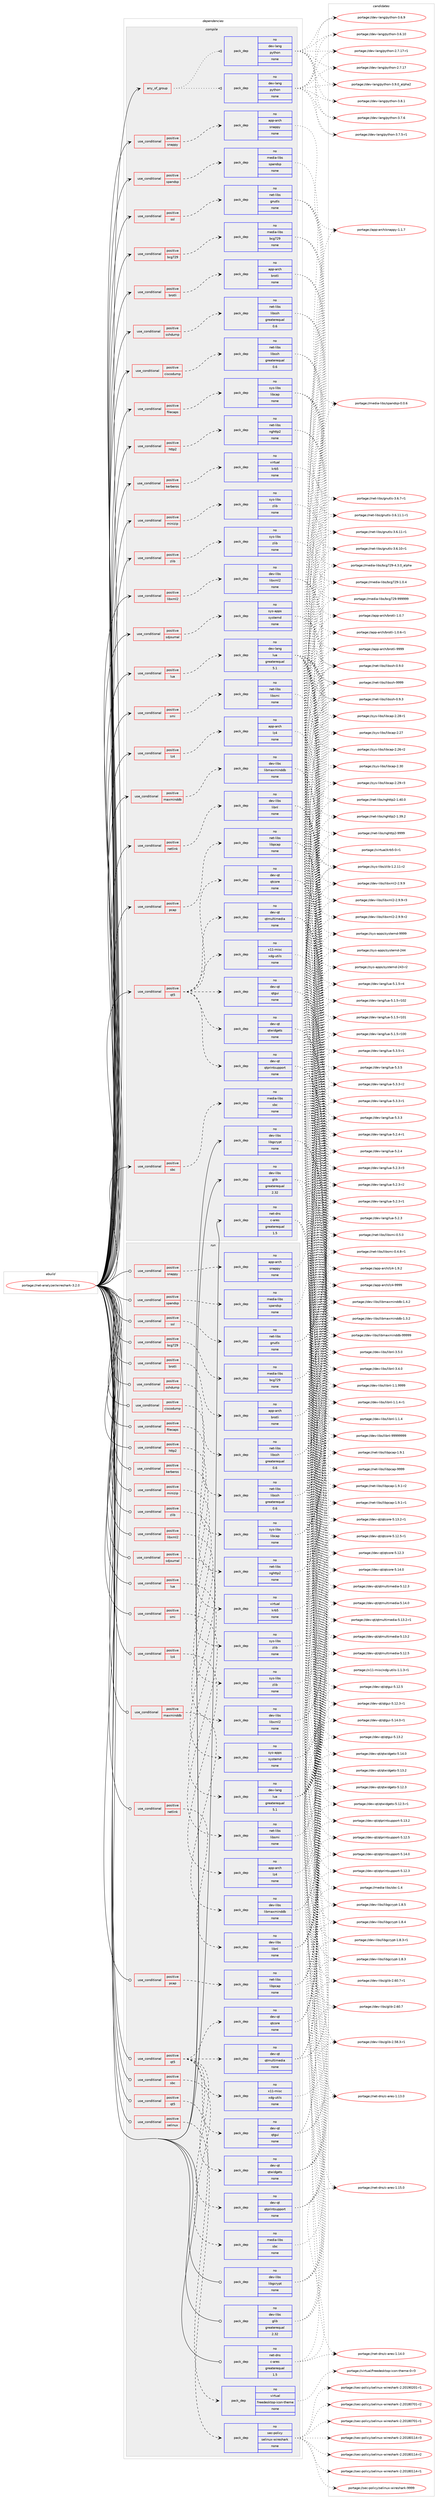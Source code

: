 digraph prolog {

# *************
# Graph options
# *************

newrank=true;
concentrate=true;
compound=true;
graph [rankdir=LR,fontname=Helvetica,fontsize=10,ranksep=1.5];#, ranksep=2.5, nodesep=0.2];
edge  [arrowhead=vee];
node  [fontname=Helvetica,fontsize=10];

# **********
# The ebuild
# **********

subgraph cluster_leftcol {
color=gray;
label=<<i>ebuild</i>>;
id [label="portage://net-analyzer/wireshark-3.2.0", color=red, width=4, href="../net-analyzer/wireshark-3.2.0.svg"];
}

# ****************
# The dependencies
# ****************

subgraph cluster_midcol {
color=gray;
label=<<i>dependencies</i>>;
subgraph cluster_compile {
fillcolor="#eeeeee";
style=filled;
label=<<i>compile</i>>;
subgraph any2459 {
dependency163859 [label=<<TABLE BORDER="0" CELLBORDER="1" CELLSPACING="0" CELLPADDING="4"><TR><TD CELLPADDING="10">any_of_group</TD></TR></TABLE>>, shape=none, color=red];subgraph pack125941 {
dependency163860 [label=<<TABLE BORDER="0" CELLBORDER="1" CELLSPACING="0" CELLPADDING="4" WIDTH="220"><TR><TD ROWSPAN="6" CELLPADDING="30">pack_dep</TD></TR><TR><TD WIDTH="110">no</TD></TR><TR><TD>dev-lang</TD></TR><TR><TD>python</TD></TR><TR><TD>none</TD></TR><TR><TD></TD></TR></TABLE>>, shape=none, color=blue];
}
dependency163859:e -> dependency163860:w [weight=20,style="dotted",arrowhead="oinv"];
subgraph pack125942 {
dependency163861 [label=<<TABLE BORDER="0" CELLBORDER="1" CELLSPACING="0" CELLPADDING="4" WIDTH="220"><TR><TD ROWSPAN="6" CELLPADDING="30">pack_dep</TD></TR><TR><TD WIDTH="110">no</TD></TR><TR><TD>dev-lang</TD></TR><TR><TD>python</TD></TR><TR><TD>none</TD></TR><TR><TD></TD></TR></TABLE>>, shape=none, color=blue];
}
dependency163859:e -> dependency163861:w [weight=20,style="dotted",arrowhead="oinv"];
}
id:e -> dependency163859:w [weight=20,style="solid",arrowhead="vee"];
subgraph cond35312 {
dependency163862 [label=<<TABLE BORDER="0" CELLBORDER="1" CELLSPACING="0" CELLPADDING="4"><TR><TD ROWSPAN="3" CELLPADDING="10">use_conditional</TD></TR><TR><TD>positive</TD></TR><TR><TD>bcg729</TD></TR></TABLE>>, shape=none, color=red];
subgraph pack125943 {
dependency163863 [label=<<TABLE BORDER="0" CELLBORDER="1" CELLSPACING="0" CELLPADDING="4" WIDTH="220"><TR><TD ROWSPAN="6" CELLPADDING="30">pack_dep</TD></TR><TR><TD WIDTH="110">no</TD></TR><TR><TD>media-libs</TD></TR><TR><TD>bcg729</TD></TR><TR><TD>none</TD></TR><TR><TD></TD></TR></TABLE>>, shape=none, color=blue];
}
dependency163862:e -> dependency163863:w [weight=20,style="dashed",arrowhead="vee"];
}
id:e -> dependency163862:w [weight=20,style="solid",arrowhead="vee"];
subgraph cond35313 {
dependency163864 [label=<<TABLE BORDER="0" CELLBORDER="1" CELLSPACING="0" CELLPADDING="4"><TR><TD ROWSPAN="3" CELLPADDING="10">use_conditional</TD></TR><TR><TD>positive</TD></TR><TR><TD>brotli</TD></TR></TABLE>>, shape=none, color=red];
subgraph pack125944 {
dependency163865 [label=<<TABLE BORDER="0" CELLBORDER="1" CELLSPACING="0" CELLPADDING="4" WIDTH="220"><TR><TD ROWSPAN="6" CELLPADDING="30">pack_dep</TD></TR><TR><TD WIDTH="110">no</TD></TR><TR><TD>app-arch</TD></TR><TR><TD>brotli</TD></TR><TR><TD>none</TD></TR><TR><TD></TD></TR></TABLE>>, shape=none, color=blue];
}
dependency163864:e -> dependency163865:w [weight=20,style="dashed",arrowhead="vee"];
}
id:e -> dependency163864:w [weight=20,style="solid",arrowhead="vee"];
subgraph cond35314 {
dependency163866 [label=<<TABLE BORDER="0" CELLBORDER="1" CELLSPACING="0" CELLPADDING="4"><TR><TD ROWSPAN="3" CELLPADDING="10">use_conditional</TD></TR><TR><TD>positive</TD></TR><TR><TD>ciscodump</TD></TR></TABLE>>, shape=none, color=red];
subgraph pack125945 {
dependency163867 [label=<<TABLE BORDER="0" CELLBORDER="1" CELLSPACING="0" CELLPADDING="4" WIDTH="220"><TR><TD ROWSPAN="6" CELLPADDING="30">pack_dep</TD></TR><TR><TD WIDTH="110">no</TD></TR><TR><TD>net-libs</TD></TR><TR><TD>libssh</TD></TR><TR><TD>greaterequal</TD></TR><TR><TD>0.6</TD></TR></TABLE>>, shape=none, color=blue];
}
dependency163866:e -> dependency163867:w [weight=20,style="dashed",arrowhead="vee"];
}
id:e -> dependency163866:w [weight=20,style="solid",arrowhead="vee"];
subgraph cond35315 {
dependency163868 [label=<<TABLE BORDER="0" CELLBORDER="1" CELLSPACING="0" CELLPADDING="4"><TR><TD ROWSPAN="3" CELLPADDING="10">use_conditional</TD></TR><TR><TD>positive</TD></TR><TR><TD>filecaps</TD></TR></TABLE>>, shape=none, color=red];
subgraph pack125946 {
dependency163869 [label=<<TABLE BORDER="0" CELLBORDER="1" CELLSPACING="0" CELLPADDING="4" WIDTH="220"><TR><TD ROWSPAN="6" CELLPADDING="30">pack_dep</TD></TR><TR><TD WIDTH="110">no</TD></TR><TR><TD>sys-libs</TD></TR><TR><TD>libcap</TD></TR><TR><TD>none</TD></TR><TR><TD></TD></TR></TABLE>>, shape=none, color=blue];
}
dependency163868:e -> dependency163869:w [weight=20,style="dashed",arrowhead="vee"];
}
id:e -> dependency163868:w [weight=20,style="solid",arrowhead="vee"];
subgraph cond35316 {
dependency163870 [label=<<TABLE BORDER="0" CELLBORDER="1" CELLSPACING="0" CELLPADDING="4"><TR><TD ROWSPAN="3" CELLPADDING="10">use_conditional</TD></TR><TR><TD>positive</TD></TR><TR><TD>http2</TD></TR></TABLE>>, shape=none, color=red];
subgraph pack125947 {
dependency163871 [label=<<TABLE BORDER="0" CELLBORDER="1" CELLSPACING="0" CELLPADDING="4" WIDTH="220"><TR><TD ROWSPAN="6" CELLPADDING="30">pack_dep</TD></TR><TR><TD WIDTH="110">no</TD></TR><TR><TD>net-libs</TD></TR><TR><TD>nghttp2</TD></TR><TR><TD>none</TD></TR><TR><TD></TD></TR></TABLE>>, shape=none, color=blue];
}
dependency163870:e -> dependency163871:w [weight=20,style="dashed",arrowhead="vee"];
}
id:e -> dependency163870:w [weight=20,style="solid",arrowhead="vee"];
subgraph cond35317 {
dependency163872 [label=<<TABLE BORDER="0" CELLBORDER="1" CELLSPACING="0" CELLPADDING="4"><TR><TD ROWSPAN="3" CELLPADDING="10">use_conditional</TD></TR><TR><TD>positive</TD></TR><TR><TD>kerberos</TD></TR></TABLE>>, shape=none, color=red];
subgraph pack125948 {
dependency163873 [label=<<TABLE BORDER="0" CELLBORDER="1" CELLSPACING="0" CELLPADDING="4" WIDTH="220"><TR><TD ROWSPAN="6" CELLPADDING="30">pack_dep</TD></TR><TR><TD WIDTH="110">no</TD></TR><TR><TD>virtual</TD></TR><TR><TD>krb5</TD></TR><TR><TD>none</TD></TR><TR><TD></TD></TR></TABLE>>, shape=none, color=blue];
}
dependency163872:e -> dependency163873:w [weight=20,style="dashed",arrowhead="vee"];
}
id:e -> dependency163872:w [weight=20,style="solid",arrowhead="vee"];
subgraph cond35318 {
dependency163874 [label=<<TABLE BORDER="0" CELLBORDER="1" CELLSPACING="0" CELLPADDING="4"><TR><TD ROWSPAN="3" CELLPADDING="10">use_conditional</TD></TR><TR><TD>positive</TD></TR><TR><TD>libxml2</TD></TR></TABLE>>, shape=none, color=red];
subgraph pack125949 {
dependency163875 [label=<<TABLE BORDER="0" CELLBORDER="1" CELLSPACING="0" CELLPADDING="4" WIDTH="220"><TR><TD ROWSPAN="6" CELLPADDING="30">pack_dep</TD></TR><TR><TD WIDTH="110">no</TD></TR><TR><TD>dev-libs</TD></TR><TR><TD>libxml2</TD></TR><TR><TD>none</TD></TR><TR><TD></TD></TR></TABLE>>, shape=none, color=blue];
}
dependency163874:e -> dependency163875:w [weight=20,style="dashed",arrowhead="vee"];
}
id:e -> dependency163874:w [weight=20,style="solid",arrowhead="vee"];
subgraph cond35319 {
dependency163876 [label=<<TABLE BORDER="0" CELLBORDER="1" CELLSPACING="0" CELLPADDING="4"><TR><TD ROWSPAN="3" CELLPADDING="10">use_conditional</TD></TR><TR><TD>positive</TD></TR><TR><TD>lua</TD></TR></TABLE>>, shape=none, color=red];
subgraph pack125950 {
dependency163877 [label=<<TABLE BORDER="0" CELLBORDER="1" CELLSPACING="0" CELLPADDING="4" WIDTH="220"><TR><TD ROWSPAN="6" CELLPADDING="30">pack_dep</TD></TR><TR><TD WIDTH="110">no</TD></TR><TR><TD>dev-lang</TD></TR><TR><TD>lua</TD></TR><TR><TD>greaterequal</TD></TR><TR><TD>5.1</TD></TR></TABLE>>, shape=none, color=blue];
}
dependency163876:e -> dependency163877:w [weight=20,style="dashed",arrowhead="vee"];
}
id:e -> dependency163876:w [weight=20,style="solid",arrowhead="vee"];
subgraph cond35320 {
dependency163878 [label=<<TABLE BORDER="0" CELLBORDER="1" CELLSPACING="0" CELLPADDING="4"><TR><TD ROWSPAN="3" CELLPADDING="10">use_conditional</TD></TR><TR><TD>positive</TD></TR><TR><TD>lz4</TD></TR></TABLE>>, shape=none, color=red];
subgraph pack125951 {
dependency163879 [label=<<TABLE BORDER="0" CELLBORDER="1" CELLSPACING="0" CELLPADDING="4" WIDTH="220"><TR><TD ROWSPAN="6" CELLPADDING="30">pack_dep</TD></TR><TR><TD WIDTH="110">no</TD></TR><TR><TD>app-arch</TD></TR><TR><TD>lz4</TD></TR><TR><TD>none</TD></TR><TR><TD></TD></TR></TABLE>>, shape=none, color=blue];
}
dependency163878:e -> dependency163879:w [weight=20,style="dashed",arrowhead="vee"];
}
id:e -> dependency163878:w [weight=20,style="solid",arrowhead="vee"];
subgraph cond35321 {
dependency163880 [label=<<TABLE BORDER="0" CELLBORDER="1" CELLSPACING="0" CELLPADDING="4"><TR><TD ROWSPAN="3" CELLPADDING="10">use_conditional</TD></TR><TR><TD>positive</TD></TR><TR><TD>maxminddb</TD></TR></TABLE>>, shape=none, color=red];
subgraph pack125952 {
dependency163881 [label=<<TABLE BORDER="0" CELLBORDER="1" CELLSPACING="0" CELLPADDING="4" WIDTH="220"><TR><TD ROWSPAN="6" CELLPADDING="30">pack_dep</TD></TR><TR><TD WIDTH="110">no</TD></TR><TR><TD>dev-libs</TD></TR><TR><TD>libmaxminddb</TD></TR><TR><TD>none</TD></TR><TR><TD></TD></TR></TABLE>>, shape=none, color=blue];
}
dependency163880:e -> dependency163881:w [weight=20,style="dashed",arrowhead="vee"];
}
id:e -> dependency163880:w [weight=20,style="solid",arrowhead="vee"];
subgraph cond35322 {
dependency163882 [label=<<TABLE BORDER="0" CELLBORDER="1" CELLSPACING="0" CELLPADDING="4"><TR><TD ROWSPAN="3" CELLPADDING="10">use_conditional</TD></TR><TR><TD>positive</TD></TR><TR><TD>minizip</TD></TR></TABLE>>, shape=none, color=red];
subgraph pack125953 {
dependency163883 [label=<<TABLE BORDER="0" CELLBORDER="1" CELLSPACING="0" CELLPADDING="4" WIDTH="220"><TR><TD ROWSPAN="6" CELLPADDING="30">pack_dep</TD></TR><TR><TD WIDTH="110">no</TD></TR><TR><TD>sys-libs</TD></TR><TR><TD>zlib</TD></TR><TR><TD>none</TD></TR><TR><TD></TD></TR></TABLE>>, shape=none, color=blue];
}
dependency163882:e -> dependency163883:w [weight=20,style="dashed",arrowhead="vee"];
}
id:e -> dependency163882:w [weight=20,style="solid",arrowhead="vee"];
subgraph cond35323 {
dependency163884 [label=<<TABLE BORDER="0" CELLBORDER="1" CELLSPACING="0" CELLPADDING="4"><TR><TD ROWSPAN="3" CELLPADDING="10">use_conditional</TD></TR><TR><TD>positive</TD></TR><TR><TD>netlink</TD></TR></TABLE>>, shape=none, color=red];
subgraph pack125954 {
dependency163885 [label=<<TABLE BORDER="0" CELLBORDER="1" CELLSPACING="0" CELLPADDING="4" WIDTH="220"><TR><TD ROWSPAN="6" CELLPADDING="30">pack_dep</TD></TR><TR><TD WIDTH="110">no</TD></TR><TR><TD>dev-libs</TD></TR><TR><TD>libnl</TD></TR><TR><TD>none</TD></TR><TR><TD></TD></TR></TABLE>>, shape=none, color=blue];
}
dependency163884:e -> dependency163885:w [weight=20,style="dashed",arrowhead="vee"];
}
id:e -> dependency163884:w [weight=20,style="solid",arrowhead="vee"];
subgraph cond35324 {
dependency163886 [label=<<TABLE BORDER="0" CELLBORDER="1" CELLSPACING="0" CELLPADDING="4"><TR><TD ROWSPAN="3" CELLPADDING="10">use_conditional</TD></TR><TR><TD>positive</TD></TR><TR><TD>pcap</TD></TR></TABLE>>, shape=none, color=red];
subgraph pack125955 {
dependency163887 [label=<<TABLE BORDER="0" CELLBORDER="1" CELLSPACING="0" CELLPADDING="4" WIDTH="220"><TR><TD ROWSPAN="6" CELLPADDING="30">pack_dep</TD></TR><TR><TD WIDTH="110">no</TD></TR><TR><TD>net-libs</TD></TR><TR><TD>libpcap</TD></TR><TR><TD>none</TD></TR><TR><TD></TD></TR></TABLE>>, shape=none, color=blue];
}
dependency163886:e -> dependency163887:w [weight=20,style="dashed",arrowhead="vee"];
}
id:e -> dependency163886:w [weight=20,style="solid",arrowhead="vee"];
subgraph cond35325 {
dependency163888 [label=<<TABLE BORDER="0" CELLBORDER="1" CELLSPACING="0" CELLPADDING="4"><TR><TD ROWSPAN="3" CELLPADDING="10">use_conditional</TD></TR><TR><TD>positive</TD></TR><TR><TD>qt5</TD></TR></TABLE>>, shape=none, color=red];
subgraph pack125956 {
dependency163889 [label=<<TABLE BORDER="0" CELLBORDER="1" CELLSPACING="0" CELLPADDING="4" WIDTH="220"><TR><TD ROWSPAN="6" CELLPADDING="30">pack_dep</TD></TR><TR><TD WIDTH="110">no</TD></TR><TR><TD>dev-qt</TD></TR><TR><TD>qtcore</TD></TR><TR><TD>none</TD></TR><TR><TD></TD></TR></TABLE>>, shape=none, color=blue];
}
dependency163888:e -> dependency163889:w [weight=20,style="dashed",arrowhead="vee"];
subgraph pack125957 {
dependency163890 [label=<<TABLE BORDER="0" CELLBORDER="1" CELLSPACING="0" CELLPADDING="4" WIDTH="220"><TR><TD ROWSPAN="6" CELLPADDING="30">pack_dep</TD></TR><TR><TD WIDTH="110">no</TD></TR><TR><TD>dev-qt</TD></TR><TR><TD>qtgui</TD></TR><TR><TD>none</TD></TR><TR><TD></TD></TR></TABLE>>, shape=none, color=blue];
}
dependency163888:e -> dependency163890:w [weight=20,style="dashed",arrowhead="vee"];
subgraph pack125958 {
dependency163891 [label=<<TABLE BORDER="0" CELLBORDER="1" CELLSPACING="0" CELLPADDING="4" WIDTH="220"><TR><TD ROWSPAN="6" CELLPADDING="30">pack_dep</TD></TR><TR><TD WIDTH="110">no</TD></TR><TR><TD>dev-qt</TD></TR><TR><TD>qtmultimedia</TD></TR><TR><TD>none</TD></TR><TR><TD></TD></TR></TABLE>>, shape=none, color=blue];
}
dependency163888:e -> dependency163891:w [weight=20,style="dashed",arrowhead="vee"];
subgraph pack125959 {
dependency163892 [label=<<TABLE BORDER="0" CELLBORDER="1" CELLSPACING="0" CELLPADDING="4" WIDTH="220"><TR><TD ROWSPAN="6" CELLPADDING="30">pack_dep</TD></TR><TR><TD WIDTH="110">no</TD></TR><TR><TD>dev-qt</TD></TR><TR><TD>qtprintsupport</TD></TR><TR><TD>none</TD></TR><TR><TD></TD></TR></TABLE>>, shape=none, color=blue];
}
dependency163888:e -> dependency163892:w [weight=20,style="dashed",arrowhead="vee"];
subgraph pack125960 {
dependency163893 [label=<<TABLE BORDER="0" CELLBORDER="1" CELLSPACING="0" CELLPADDING="4" WIDTH="220"><TR><TD ROWSPAN="6" CELLPADDING="30">pack_dep</TD></TR><TR><TD WIDTH="110">no</TD></TR><TR><TD>dev-qt</TD></TR><TR><TD>qtwidgets</TD></TR><TR><TD>none</TD></TR><TR><TD></TD></TR></TABLE>>, shape=none, color=blue];
}
dependency163888:e -> dependency163893:w [weight=20,style="dashed",arrowhead="vee"];
subgraph pack125961 {
dependency163894 [label=<<TABLE BORDER="0" CELLBORDER="1" CELLSPACING="0" CELLPADDING="4" WIDTH="220"><TR><TD ROWSPAN="6" CELLPADDING="30">pack_dep</TD></TR><TR><TD WIDTH="110">no</TD></TR><TR><TD>x11-misc</TD></TR><TR><TD>xdg-utils</TD></TR><TR><TD>none</TD></TR><TR><TD></TD></TR></TABLE>>, shape=none, color=blue];
}
dependency163888:e -> dependency163894:w [weight=20,style="dashed",arrowhead="vee"];
}
id:e -> dependency163888:w [weight=20,style="solid",arrowhead="vee"];
subgraph cond35326 {
dependency163895 [label=<<TABLE BORDER="0" CELLBORDER="1" CELLSPACING="0" CELLPADDING="4"><TR><TD ROWSPAN="3" CELLPADDING="10">use_conditional</TD></TR><TR><TD>positive</TD></TR><TR><TD>sbc</TD></TR></TABLE>>, shape=none, color=red];
subgraph pack125962 {
dependency163896 [label=<<TABLE BORDER="0" CELLBORDER="1" CELLSPACING="0" CELLPADDING="4" WIDTH="220"><TR><TD ROWSPAN="6" CELLPADDING="30">pack_dep</TD></TR><TR><TD WIDTH="110">no</TD></TR><TR><TD>media-libs</TD></TR><TR><TD>sbc</TD></TR><TR><TD>none</TD></TR><TR><TD></TD></TR></TABLE>>, shape=none, color=blue];
}
dependency163895:e -> dependency163896:w [weight=20,style="dashed",arrowhead="vee"];
}
id:e -> dependency163895:w [weight=20,style="solid",arrowhead="vee"];
subgraph cond35327 {
dependency163897 [label=<<TABLE BORDER="0" CELLBORDER="1" CELLSPACING="0" CELLPADDING="4"><TR><TD ROWSPAN="3" CELLPADDING="10">use_conditional</TD></TR><TR><TD>positive</TD></TR><TR><TD>sdjournal</TD></TR></TABLE>>, shape=none, color=red];
subgraph pack125963 {
dependency163898 [label=<<TABLE BORDER="0" CELLBORDER="1" CELLSPACING="0" CELLPADDING="4" WIDTH="220"><TR><TD ROWSPAN="6" CELLPADDING="30">pack_dep</TD></TR><TR><TD WIDTH="110">no</TD></TR><TR><TD>sys-apps</TD></TR><TR><TD>systemd</TD></TR><TR><TD>none</TD></TR><TR><TD></TD></TR></TABLE>>, shape=none, color=blue];
}
dependency163897:e -> dependency163898:w [weight=20,style="dashed",arrowhead="vee"];
}
id:e -> dependency163897:w [weight=20,style="solid",arrowhead="vee"];
subgraph cond35328 {
dependency163899 [label=<<TABLE BORDER="0" CELLBORDER="1" CELLSPACING="0" CELLPADDING="4"><TR><TD ROWSPAN="3" CELLPADDING="10">use_conditional</TD></TR><TR><TD>positive</TD></TR><TR><TD>smi</TD></TR></TABLE>>, shape=none, color=red];
subgraph pack125964 {
dependency163900 [label=<<TABLE BORDER="0" CELLBORDER="1" CELLSPACING="0" CELLPADDING="4" WIDTH="220"><TR><TD ROWSPAN="6" CELLPADDING="30">pack_dep</TD></TR><TR><TD WIDTH="110">no</TD></TR><TR><TD>net-libs</TD></TR><TR><TD>libsmi</TD></TR><TR><TD>none</TD></TR><TR><TD></TD></TR></TABLE>>, shape=none, color=blue];
}
dependency163899:e -> dependency163900:w [weight=20,style="dashed",arrowhead="vee"];
}
id:e -> dependency163899:w [weight=20,style="solid",arrowhead="vee"];
subgraph cond35329 {
dependency163901 [label=<<TABLE BORDER="0" CELLBORDER="1" CELLSPACING="0" CELLPADDING="4"><TR><TD ROWSPAN="3" CELLPADDING="10">use_conditional</TD></TR><TR><TD>positive</TD></TR><TR><TD>snappy</TD></TR></TABLE>>, shape=none, color=red];
subgraph pack125965 {
dependency163902 [label=<<TABLE BORDER="0" CELLBORDER="1" CELLSPACING="0" CELLPADDING="4" WIDTH="220"><TR><TD ROWSPAN="6" CELLPADDING="30">pack_dep</TD></TR><TR><TD WIDTH="110">no</TD></TR><TR><TD>app-arch</TD></TR><TR><TD>snappy</TD></TR><TR><TD>none</TD></TR><TR><TD></TD></TR></TABLE>>, shape=none, color=blue];
}
dependency163901:e -> dependency163902:w [weight=20,style="dashed",arrowhead="vee"];
}
id:e -> dependency163901:w [weight=20,style="solid",arrowhead="vee"];
subgraph cond35330 {
dependency163903 [label=<<TABLE BORDER="0" CELLBORDER="1" CELLSPACING="0" CELLPADDING="4"><TR><TD ROWSPAN="3" CELLPADDING="10">use_conditional</TD></TR><TR><TD>positive</TD></TR><TR><TD>spandsp</TD></TR></TABLE>>, shape=none, color=red];
subgraph pack125966 {
dependency163904 [label=<<TABLE BORDER="0" CELLBORDER="1" CELLSPACING="0" CELLPADDING="4" WIDTH="220"><TR><TD ROWSPAN="6" CELLPADDING="30">pack_dep</TD></TR><TR><TD WIDTH="110">no</TD></TR><TR><TD>media-libs</TD></TR><TR><TD>spandsp</TD></TR><TR><TD>none</TD></TR><TR><TD></TD></TR></TABLE>>, shape=none, color=blue];
}
dependency163903:e -> dependency163904:w [weight=20,style="dashed",arrowhead="vee"];
}
id:e -> dependency163903:w [weight=20,style="solid",arrowhead="vee"];
subgraph cond35331 {
dependency163905 [label=<<TABLE BORDER="0" CELLBORDER="1" CELLSPACING="0" CELLPADDING="4"><TR><TD ROWSPAN="3" CELLPADDING="10">use_conditional</TD></TR><TR><TD>positive</TD></TR><TR><TD>sshdump</TD></TR></TABLE>>, shape=none, color=red];
subgraph pack125967 {
dependency163906 [label=<<TABLE BORDER="0" CELLBORDER="1" CELLSPACING="0" CELLPADDING="4" WIDTH="220"><TR><TD ROWSPAN="6" CELLPADDING="30">pack_dep</TD></TR><TR><TD WIDTH="110">no</TD></TR><TR><TD>net-libs</TD></TR><TR><TD>libssh</TD></TR><TR><TD>greaterequal</TD></TR><TR><TD>0.6</TD></TR></TABLE>>, shape=none, color=blue];
}
dependency163905:e -> dependency163906:w [weight=20,style="dashed",arrowhead="vee"];
}
id:e -> dependency163905:w [weight=20,style="solid",arrowhead="vee"];
subgraph cond35332 {
dependency163907 [label=<<TABLE BORDER="0" CELLBORDER="1" CELLSPACING="0" CELLPADDING="4"><TR><TD ROWSPAN="3" CELLPADDING="10">use_conditional</TD></TR><TR><TD>positive</TD></TR><TR><TD>ssl</TD></TR></TABLE>>, shape=none, color=red];
subgraph pack125968 {
dependency163908 [label=<<TABLE BORDER="0" CELLBORDER="1" CELLSPACING="0" CELLPADDING="4" WIDTH="220"><TR><TD ROWSPAN="6" CELLPADDING="30">pack_dep</TD></TR><TR><TD WIDTH="110">no</TD></TR><TR><TD>net-libs</TD></TR><TR><TD>gnutls</TD></TR><TR><TD>none</TD></TR><TR><TD></TD></TR></TABLE>>, shape=none, color=blue];
}
dependency163907:e -> dependency163908:w [weight=20,style="dashed",arrowhead="vee"];
}
id:e -> dependency163907:w [weight=20,style="solid",arrowhead="vee"];
subgraph cond35333 {
dependency163909 [label=<<TABLE BORDER="0" CELLBORDER="1" CELLSPACING="0" CELLPADDING="4"><TR><TD ROWSPAN="3" CELLPADDING="10">use_conditional</TD></TR><TR><TD>positive</TD></TR><TR><TD>zlib</TD></TR></TABLE>>, shape=none, color=red];
subgraph pack125969 {
dependency163910 [label=<<TABLE BORDER="0" CELLBORDER="1" CELLSPACING="0" CELLPADDING="4" WIDTH="220"><TR><TD ROWSPAN="6" CELLPADDING="30">pack_dep</TD></TR><TR><TD WIDTH="110">no</TD></TR><TR><TD>sys-libs</TD></TR><TR><TD>zlib</TD></TR><TR><TD>none</TD></TR><TR><TD></TD></TR></TABLE>>, shape=none, color=blue];
}
dependency163909:e -> dependency163910:w [weight=20,style="dashed",arrowhead="vee"];
}
id:e -> dependency163909:w [weight=20,style="solid",arrowhead="vee"];
subgraph pack125970 {
dependency163911 [label=<<TABLE BORDER="0" CELLBORDER="1" CELLSPACING="0" CELLPADDING="4" WIDTH="220"><TR><TD ROWSPAN="6" CELLPADDING="30">pack_dep</TD></TR><TR><TD WIDTH="110">no</TD></TR><TR><TD>dev-libs</TD></TR><TR><TD>glib</TD></TR><TR><TD>greaterequal</TD></TR><TR><TD>2.32</TD></TR></TABLE>>, shape=none, color=blue];
}
id:e -> dependency163911:w [weight=20,style="solid",arrowhead="vee"];
subgraph pack125971 {
dependency163912 [label=<<TABLE BORDER="0" CELLBORDER="1" CELLSPACING="0" CELLPADDING="4" WIDTH="220"><TR><TD ROWSPAN="6" CELLPADDING="30">pack_dep</TD></TR><TR><TD WIDTH="110">no</TD></TR><TR><TD>dev-libs</TD></TR><TR><TD>libgcrypt</TD></TR><TR><TD>none</TD></TR><TR><TD></TD></TR></TABLE>>, shape=none, color=blue];
}
id:e -> dependency163912:w [weight=20,style="solid",arrowhead="vee"];
subgraph pack125972 {
dependency163913 [label=<<TABLE BORDER="0" CELLBORDER="1" CELLSPACING="0" CELLPADDING="4" WIDTH="220"><TR><TD ROWSPAN="6" CELLPADDING="30">pack_dep</TD></TR><TR><TD WIDTH="110">no</TD></TR><TR><TD>net-dns</TD></TR><TR><TD>c-ares</TD></TR><TR><TD>greaterequal</TD></TR><TR><TD>1.5</TD></TR></TABLE>>, shape=none, color=blue];
}
id:e -> dependency163913:w [weight=20,style="solid",arrowhead="vee"];
}
subgraph cluster_compileandrun {
fillcolor="#eeeeee";
style=filled;
label=<<i>compile and run</i>>;
}
subgraph cluster_run {
fillcolor="#eeeeee";
style=filled;
label=<<i>run</i>>;
subgraph cond35334 {
dependency163914 [label=<<TABLE BORDER="0" CELLBORDER="1" CELLSPACING="0" CELLPADDING="4"><TR><TD ROWSPAN="3" CELLPADDING="10">use_conditional</TD></TR><TR><TD>positive</TD></TR><TR><TD>bcg729</TD></TR></TABLE>>, shape=none, color=red];
subgraph pack125973 {
dependency163915 [label=<<TABLE BORDER="0" CELLBORDER="1" CELLSPACING="0" CELLPADDING="4" WIDTH="220"><TR><TD ROWSPAN="6" CELLPADDING="30">pack_dep</TD></TR><TR><TD WIDTH="110">no</TD></TR><TR><TD>media-libs</TD></TR><TR><TD>bcg729</TD></TR><TR><TD>none</TD></TR><TR><TD></TD></TR></TABLE>>, shape=none, color=blue];
}
dependency163914:e -> dependency163915:w [weight=20,style="dashed",arrowhead="vee"];
}
id:e -> dependency163914:w [weight=20,style="solid",arrowhead="odot"];
subgraph cond35335 {
dependency163916 [label=<<TABLE BORDER="0" CELLBORDER="1" CELLSPACING="0" CELLPADDING="4"><TR><TD ROWSPAN="3" CELLPADDING="10">use_conditional</TD></TR><TR><TD>positive</TD></TR><TR><TD>brotli</TD></TR></TABLE>>, shape=none, color=red];
subgraph pack125974 {
dependency163917 [label=<<TABLE BORDER="0" CELLBORDER="1" CELLSPACING="0" CELLPADDING="4" WIDTH="220"><TR><TD ROWSPAN="6" CELLPADDING="30">pack_dep</TD></TR><TR><TD WIDTH="110">no</TD></TR><TR><TD>app-arch</TD></TR><TR><TD>brotli</TD></TR><TR><TD>none</TD></TR><TR><TD></TD></TR></TABLE>>, shape=none, color=blue];
}
dependency163916:e -> dependency163917:w [weight=20,style="dashed",arrowhead="vee"];
}
id:e -> dependency163916:w [weight=20,style="solid",arrowhead="odot"];
subgraph cond35336 {
dependency163918 [label=<<TABLE BORDER="0" CELLBORDER="1" CELLSPACING="0" CELLPADDING="4"><TR><TD ROWSPAN="3" CELLPADDING="10">use_conditional</TD></TR><TR><TD>positive</TD></TR><TR><TD>ciscodump</TD></TR></TABLE>>, shape=none, color=red];
subgraph pack125975 {
dependency163919 [label=<<TABLE BORDER="0" CELLBORDER="1" CELLSPACING="0" CELLPADDING="4" WIDTH="220"><TR><TD ROWSPAN="6" CELLPADDING="30">pack_dep</TD></TR><TR><TD WIDTH="110">no</TD></TR><TR><TD>net-libs</TD></TR><TR><TD>libssh</TD></TR><TR><TD>greaterequal</TD></TR><TR><TD>0.6</TD></TR></TABLE>>, shape=none, color=blue];
}
dependency163918:e -> dependency163919:w [weight=20,style="dashed",arrowhead="vee"];
}
id:e -> dependency163918:w [weight=20,style="solid",arrowhead="odot"];
subgraph cond35337 {
dependency163920 [label=<<TABLE BORDER="0" CELLBORDER="1" CELLSPACING="0" CELLPADDING="4"><TR><TD ROWSPAN="3" CELLPADDING="10">use_conditional</TD></TR><TR><TD>positive</TD></TR><TR><TD>filecaps</TD></TR></TABLE>>, shape=none, color=red];
subgraph pack125976 {
dependency163921 [label=<<TABLE BORDER="0" CELLBORDER="1" CELLSPACING="0" CELLPADDING="4" WIDTH="220"><TR><TD ROWSPAN="6" CELLPADDING="30">pack_dep</TD></TR><TR><TD WIDTH="110">no</TD></TR><TR><TD>sys-libs</TD></TR><TR><TD>libcap</TD></TR><TR><TD>none</TD></TR><TR><TD></TD></TR></TABLE>>, shape=none, color=blue];
}
dependency163920:e -> dependency163921:w [weight=20,style="dashed",arrowhead="vee"];
}
id:e -> dependency163920:w [weight=20,style="solid",arrowhead="odot"];
subgraph cond35338 {
dependency163922 [label=<<TABLE BORDER="0" CELLBORDER="1" CELLSPACING="0" CELLPADDING="4"><TR><TD ROWSPAN="3" CELLPADDING="10">use_conditional</TD></TR><TR><TD>positive</TD></TR><TR><TD>http2</TD></TR></TABLE>>, shape=none, color=red];
subgraph pack125977 {
dependency163923 [label=<<TABLE BORDER="0" CELLBORDER="1" CELLSPACING="0" CELLPADDING="4" WIDTH="220"><TR><TD ROWSPAN="6" CELLPADDING="30">pack_dep</TD></TR><TR><TD WIDTH="110">no</TD></TR><TR><TD>net-libs</TD></TR><TR><TD>nghttp2</TD></TR><TR><TD>none</TD></TR><TR><TD></TD></TR></TABLE>>, shape=none, color=blue];
}
dependency163922:e -> dependency163923:w [weight=20,style="dashed",arrowhead="vee"];
}
id:e -> dependency163922:w [weight=20,style="solid",arrowhead="odot"];
subgraph cond35339 {
dependency163924 [label=<<TABLE BORDER="0" CELLBORDER="1" CELLSPACING="0" CELLPADDING="4"><TR><TD ROWSPAN="3" CELLPADDING="10">use_conditional</TD></TR><TR><TD>positive</TD></TR><TR><TD>kerberos</TD></TR></TABLE>>, shape=none, color=red];
subgraph pack125978 {
dependency163925 [label=<<TABLE BORDER="0" CELLBORDER="1" CELLSPACING="0" CELLPADDING="4" WIDTH="220"><TR><TD ROWSPAN="6" CELLPADDING="30">pack_dep</TD></TR><TR><TD WIDTH="110">no</TD></TR><TR><TD>virtual</TD></TR><TR><TD>krb5</TD></TR><TR><TD>none</TD></TR><TR><TD></TD></TR></TABLE>>, shape=none, color=blue];
}
dependency163924:e -> dependency163925:w [weight=20,style="dashed",arrowhead="vee"];
}
id:e -> dependency163924:w [weight=20,style="solid",arrowhead="odot"];
subgraph cond35340 {
dependency163926 [label=<<TABLE BORDER="0" CELLBORDER="1" CELLSPACING="0" CELLPADDING="4"><TR><TD ROWSPAN="3" CELLPADDING="10">use_conditional</TD></TR><TR><TD>positive</TD></TR><TR><TD>libxml2</TD></TR></TABLE>>, shape=none, color=red];
subgraph pack125979 {
dependency163927 [label=<<TABLE BORDER="0" CELLBORDER="1" CELLSPACING="0" CELLPADDING="4" WIDTH="220"><TR><TD ROWSPAN="6" CELLPADDING="30">pack_dep</TD></TR><TR><TD WIDTH="110">no</TD></TR><TR><TD>dev-libs</TD></TR><TR><TD>libxml2</TD></TR><TR><TD>none</TD></TR><TR><TD></TD></TR></TABLE>>, shape=none, color=blue];
}
dependency163926:e -> dependency163927:w [weight=20,style="dashed",arrowhead="vee"];
}
id:e -> dependency163926:w [weight=20,style="solid",arrowhead="odot"];
subgraph cond35341 {
dependency163928 [label=<<TABLE BORDER="0" CELLBORDER="1" CELLSPACING="0" CELLPADDING="4"><TR><TD ROWSPAN="3" CELLPADDING="10">use_conditional</TD></TR><TR><TD>positive</TD></TR><TR><TD>lua</TD></TR></TABLE>>, shape=none, color=red];
subgraph pack125980 {
dependency163929 [label=<<TABLE BORDER="0" CELLBORDER="1" CELLSPACING="0" CELLPADDING="4" WIDTH="220"><TR><TD ROWSPAN="6" CELLPADDING="30">pack_dep</TD></TR><TR><TD WIDTH="110">no</TD></TR><TR><TD>dev-lang</TD></TR><TR><TD>lua</TD></TR><TR><TD>greaterequal</TD></TR><TR><TD>5.1</TD></TR></TABLE>>, shape=none, color=blue];
}
dependency163928:e -> dependency163929:w [weight=20,style="dashed",arrowhead="vee"];
}
id:e -> dependency163928:w [weight=20,style="solid",arrowhead="odot"];
subgraph cond35342 {
dependency163930 [label=<<TABLE BORDER="0" CELLBORDER="1" CELLSPACING="0" CELLPADDING="4"><TR><TD ROWSPAN="3" CELLPADDING="10">use_conditional</TD></TR><TR><TD>positive</TD></TR><TR><TD>lz4</TD></TR></TABLE>>, shape=none, color=red];
subgraph pack125981 {
dependency163931 [label=<<TABLE BORDER="0" CELLBORDER="1" CELLSPACING="0" CELLPADDING="4" WIDTH="220"><TR><TD ROWSPAN="6" CELLPADDING="30">pack_dep</TD></TR><TR><TD WIDTH="110">no</TD></TR><TR><TD>app-arch</TD></TR><TR><TD>lz4</TD></TR><TR><TD>none</TD></TR><TR><TD></TD></TR></TABLE>>, shape=none, color=blue];
}
dependency163930:e -> dependency163931:w [weight=20,style="dashed",arrowhead="vee"];
}
id:e -> dependency163930:w [weight=20,style="solid",arrowhead="odot"];
subgraph cond35343 {
dependency163932 [label=<<TABLE BORDER="0" CELLBORDER="1" CELLSPACING="0" CELLPADDING="4"><TR><TD ROWSPAN="3" CELLPADDING="10">use_conditional</TD></TR><TR><TD>positive</TD></TR><TR><TD>maxminddb</TD></TR></TABLE>>, shape=none, color=red];
subgraph pack125982 {
dependency163933 [label=<<TABLE BORDER="0" CELLBORDER="1" CELLSPACING="0" CELLPADDING="4" WIDTH="220"><TR><TD ROWSPAN="6" CELLPADDING="30">pack_dep</TD></TR><TR><TD WIDTH="110">no</TD></TR><TR><TD>dev-libs</TD></TR><TR><TD>libmaxminddb</TD></TR><TR><TD>none</TD></TR><TR><TD></TD></TR></TABLE>>, shape=none, color=blue];
}
dependency163932:e -> dependency163933:w [weight=20,style="dashed",arrowhead="vee"];
}
id:e -> dependency163932:w [weight=20,style="solid",arrowhead="odot"];
subgraph cond35344 {
dependency163934 [label=<<TABLE BORDER="0" CELLBORDER="1" CELLSPACING="0" CELLPADDING="4"><TR><TD ROWSPAN="3" CELLPADDING="10">use_conditional</TD></TR><TR><TD>positive</TD></TR><TR><TD>minizip</TD></TR></TABLE>>, shape=none, color=red];
subgraph pack125983 {
dependency163935 [label=<<TABLE BORDER="0" CELLBORDER="1" CELLSPACING="0" CELLPADDING="4" WIDTH="220"><TR><TD ROWSPAN="6" CELLPADDING="30">pack_dep</TD></TR><TR><TD WIDTH="110">no</TD></TR><TR><TD>sys-libs</TD></TR><TR><TD>zlib</TD></TR><TR><TD>none</TD></TR><TR><TD></TD></TR></TABLE>>, shape=none, color=blue];
}
dependency163934:e -> dependency163935:w [weight=20,style="dashed",arrowhead="vee"];
}
id:e -> dependency163934:w [weight=20,style="solid",arrowhead="odot"];
subgraph cond35345 {
dependency163936 [label=<<TABLE BORDER="0" CELLBORDER="1" CELLSPACING="0" CELLPADDING="4"><TR><TD ROWSPAN="3" CELLPADDING="10">use_conditional</TD></TR><TR><TD>positive</TD></TR><TR><TD>netlink</TD></TR></TABLE>>, shape=none, color=red];
subgraph pack125984 {
dependency163937 [label=<<TABLE BORDER="0" CELLBORDER="1" CELLSPACING="0" CELLPADDING="4" WIDTH="220"><TR><TD ROWSPAN="6" CELLPADDING="30">pack_dep</TD></TR><TR><TD WIDTH="110">no</TD></TR><TR><TD>dev-libs</TD></TR><TR><TD>libnl</TD></TR><TR><TD>none</TD></TR><TR><TD></TD></TR></TABLE>>, shape=none, color=blue];
}
dependency163936:e -> dependency163937:w [weight=20,style="dashed",arrowhead="vee"];
}
id:e -> dependency163936:w [weight=20,style="solid",arrowhead="odot"];
subgraph cond35346 {
dependency163938 [label=<<TABLE BORDER="0" CELLBORDER="1" CELLSPACING="0" CELLPADDING="4"><TR><TD ROWSPAN="3" CELLPADDING="10">use_conditional</TD></TR><TR><TD>positive</TD></TR><TR><TD>pcap</TD></TR></TABLE>>, shape=none, color=red];
subgraph pack125985 {
dependency163939 [label=<<TABLE BORDER="0" CELLBORDER="1" CELLSPACING="0" CELLPADDING="4" WIDTH="220"><TR><TD ROWSPAN="6" CELLPADDING="30">pack_dep</TD></TR><TR><TD WIDTH="110">no</TD></TR><TR><TD>net-libs</TD></TR><TR><TD>libpcap</TD></TR><TR><TD>none</TD></TR><TR><TD></TD></TR></TABLE>>, shape=none, color=blue];
}
dependency163938:e -> dependency163939:w [weight=20,style="dashed",arrowhead="vee"];
}
id:e -> dependency163938:w [weight=20,style="solid",arrowhead="odot"];
subgraph cond35347 {
dependency163940 [label=<<TABLE BORDER="0" CELLBORDER="1" CELLSPACING="0" CELLPADDING="4"><TR><TD ROWSPAN="3" CELLPADDING="10">use_conditional</TD></TR><TR><TD>positive</TD></TR><TR><TD>qt5</TD></TR></TABLE>>, shape=none, color=red];
subgraph pack125986 {
dependency163941 [label=<<TABLE BORDER="0" CELLBORDER="1" CELLSPACING="0" CELLPADDING="4" WIDTH="220"><TR><TD ROWSPAN="6" CELLPADDING="30">pack_dep</TD></TR><TR><TD WIDTH="110">no</TD></TR><TR><TD>dev-qt</TD></TR><TR><TD>qtcore</TD></TR><TR><TD>none</TD></TR><TR><TD></TD></TR></TABLE>>, shape=none, color=blue];
}
dependency163940:e -> dependency163941:w [weight=20,style="dashed",arrowhead="vee"];
subgraph pack125987 {
dependency163942 [label=<<TABLE BORDER="0" CELLBORDER="1" CELLSPACING="0" CELLPADDING="4" WIDTH="220"><TR><TD ROWSPAN="6" CELLPADDING="30">pack_dep</TD></TR><TR><TD WIDTH="110">no</TD></TR><TR><TD>dev-qt</TD></TR><TR><TD>qtgui</TD></TR><TR><TD>none</TD></TR><TR><TD></TD></TR></TABLE>>, shape=none, color=blue];
}
dependency163940:e -> dependency163942:w [weight=20,style="dashed",arrowhead="vee"];
subgraph pack125988 {
dependency163943 [label=<<TABLE BORDER="0" CELLBORDER="1" CELLSPACING="0" CELLPADDING="4" WIDTH="220"><TR><TD ROWSPAN="6" CELLPADDING="30">pack_dep</TD></TR><TR><TD WIDTH="110">no</TD></TR><TR><TD>dev-qt</TD></TR><TR><TD>qtmultimedia</TD></TR><TR><TD>none</TD></TR><TR><TD></TD></TR></TABLE>>, shape=none, color=blue];
}
dependency163940:e -> dependency163943:w [weight=20,style="dashed",arrowhead="vee"];
subgraph pack125989 {
dependency163944 [label=<<TABLE BORDER="0" CELLBORDER="1" CELLSPACING="0" CELLPADDING="4" WIDTH="220"><TR><TD ROWSPAN="6" CELLPADDING="30">pack_dep</TD></TR><TR><TD WIDTH="110">no</TD></TR><TR><TD>dev-qt</TD></TR><TR><TD>qtprintsupport</TD></TR><TR><TD>none</TD></TR><TR><TD></TD></TR></TABLE>>, shape=none, color=blue];
}
dependency163940:e -> dependency163944:w [weight=20,style="dashed",arrowhead="vee"];
subgraph pack125990 {
dependency163945 [label=<<TABLE BORDER="0" CELLBORDER="1" CELLSPACING="0" CELLPADDING="4" WIDTH="220"><TR><TD ROWSPAN="6" CELLPADDING="30">pack_dep</TD></TR><TR><TD WIDTH="110">no</TD></TR><TR><TD>dev-qt</TD></TR><TR><TD>qtwidgets</TD></TR><TR><TD>none</TD></TR><TR><TD></TD></TR></TABLE>>, shape=none, color=blue];
}
dependency163940:e -> dependency163945:w [weight=20,style="dashed",arrowhead="vee"];
subgraph pack125991 {
dependency163946 [label=<<TABLE BORDER="0" CELLBORDER="1" CELLSPACING="0" CELLPADDING="4" WIDTH="220"><TR><TD ROWSPAN="6" CELLPADDING="30">pack_dep</TD></TR><TR><TD WIDTH="110">no</TD></TR><TR><TD>x11-misc</TD></TR><TR><TD>xdg-utils</TD></TR><TR><TD>none</TD></TR><TR><TD></TD></TR></TABLE>>, shape=none, color=blue];
}
dependency163940:e -> dependency163946:w [weight=20,style="dashed",arrowhead="vee"];
}
id:e -> dependency163940:w [weight=20,style="solid",arrowhead="odot"];
subgraph cond35348 {
dependency163947 [label=<<TABLE BORDER="0" CELLBORDER="1" CELLSPACING="0" CELLPADDING="4"><TR><TD ROWSPAN="3" CELLPADDING="10">use_conditional</TD></TR><TR><TD>positive</TD></TR><TR><TD>qt5</TD></TR></TABLE>>, shape=none, color=red];
subgraph pack125992 {
dependency163948 [label=<<TABLE BORDER="0" CELLBORDER="1" CELLSPACING="0" CELLPADDING="4" WIDTH="220"><TR><TD ROWSPAN="6" CELLPADDING="30">pack_dep</TD></TR><TR><TD WIDTH="110">no</TD></TR><TR><TD>virtual</TD></TR><TR><TD>freedesktop-icon-theme</TD></TR><TR><TD>none</TD></TR><TR><TD></TD></TR></TABLE>>, shape=none, color=blue];
}
dependency163947:e -> dependency163948:w [weight=20,style="dashed",arrowhead="vee"];
}
id:e -> dependency163947:w [weight=20,style="solid",arrowhead="odot"];
subgraph cond35349 {
dependency163949 [label=<<TABLE BORDER="0" CELLBORDER="1" CELLSPACING="0" CELLPADDING="4"><TR><TD ROWSPAN="3" CELLPADDING="10">use_conditional</TD></TR><TR><TD>positive</TD></TR><TR><TD>sbc</TD></TR></TABLE>>, shape=none, color=red];
subgraph pack125993 {
dependency163950 [label=<<TABLE BORDER="0" CELLBORDER="1" CELLSPACING="0" CELLPADDING="4" WIDTH="220"><TR><TD ROWSPAN="6" CELLPADDING="30">pack_dep</TD></TR><TR><TD WIDTH="110">no</TD></TR><TR><TD>media-libs</TD></TR><TR><TD>sbc</TD></TR><TR><TD>none</TD></TR><TR><TD></TD></TR></TABLE>>, shape=none, color=blue];
}
dependency163949:e -> dependency163950:w [weight=20,style="dashed",arrowhead="vee"];
}
id:e -> dependency163949:w [weight=20,style="solid",arrowhead="odot"];
subgraph cond35350 {
dependency163951 [label=<<TABLE BORDER="0" CELLBORDER="1" CELLSPACING="0" CELLPADDING="4"><TR><TD ROWSPAN="3" CELLPADDING="10">use_conditional</TD></TR><TR><TD>positive</TD></TR><TR><TD>sdjournal</TD></TR></TABLE>>, shape=none, color=red];
subgraph pack125994 {
dependency163952 [label=<<TABLE BORDER="0" CELLBORDER="1" CELLSPACING="0" CELLPADDING="4" WIDTH="220"><TR><TD ROWSPAN="6" CELLPADDING="30">pack_dep</TD></TR><TR><TD WIDTH="110">no</TD></TR><TR><TD>sys-apps</TD></TR><TR><TD>systemd</TD></TR><TR><TD>none</TD></TR><TR><TD></TD></TR></TABLE>>, shape=none, color=blue];
}
dependency163951:e -> dependency163952:w [weight=20,style="dashed",arrowhead="vee"];
}
id:e -> dependency163951:w [weight=20,style="solid",arrowhead="odot"];
subgraph cond35351 {
dependency163953 [label=<<TABLE BORDER="0" CELLBORDER="1" CELLSPACING="0" CELLPADDING="4"><TR><TD ROWSPAN="3" CELLPADDING="10">use_conditional</TD></TR><TR><TD>positive</TD></TR><TR><TD>selinux</TD></TR></TABLE>>, shape=none, color=red];
subgraph pack125995 {
dependency163954 [label=<<TABLE BORDER="0" CELLBORDER="1" CELLSPACING="0" CELLPADDING="4" WIDTH="220"><TR><TD ROWSPAN="6" CELLPADDING="30">pack_dep</TD></TR><TR><TD WIDTH="110">no</TD></TR><TR><TD>sec-policy</TD></TR><TR><TD>selinux-wireshark</TD></TR><TR><TD>none</TD></TR><TR><TD></TD></TR></TABLE>>, shape=none, color=blue];
}
dependency163953:e -> dependency163954:w [weight=20,style="dashed",arrowhead="vee"];
}
id:e -> dependency163953:w [weight=20,style="solid",arrowhead="odot"];
subgraph cond35352 {
dependency163955 [label=<<TABLE BORDER="0" CELLBORDER="1" CELLSPACING="0" CELLPADDING="4"><TR><TD ROWSPAN="3" CELLPADDING="10">use_conditional</TD></TR><TR><TD>positive</TD></TR><TR><TD>smi</TD></TR></TABLE>>, shape=none, color=red];
subgraph pack125996 {
dependency163956 [label=<<TABLE BORDER="0" CELLBORDER="1" CELLSPACING="0" CELLPADDING="4" WIDTH="220"><TR><TD ROWSPAN="6" CELLPADDING="30">pack_dep</TD></TR><TR><TD WIDTH="110">no</TD></TR><TR><TD>net-libs</TD></TR><TR><TD>libsmi</TD></TR><TR><TD>none</TD></TR><TR><TD></TD></TR></TABLE>>, shape=none, color=blue];
}
dependency163955:e -> dependency163956:w [weight=20,style="dashed",arrowhead="vee"];
}
id:e -> dependency163955:w [weight=20,style="solid",arrowhead="odot"];
subgraph cond35353 {
dependency163957 [label=<<TABLE BORDER="0" CELLBORDER="1" CELLSPACING="0" CELLPADDING="4"><TR><TD ROWSPAN="3" CELLPADDING="10">use_conditional</TD></TR><TR><TD>positive</TD></TR><TR><TD>snappy</TD></TR></TABLE>>, shape=none, color=red];
subgraph pack125997 {
dependency163958 [label=<<TABLE BORDER="0" CELLBORDER="1" CELLSPACING="0" CELLPADDING="4" WIDTH="220"><TR><TD ROWSPAN="6" CELLPADDING="30">pack_dep</TD></TR><TR><TD WIDTH="110">no</TD></TR><TR><TD>app-arch</TD></TR><TR><TD>snappy</TD></TR><TR><TD>none</TD></TR><TR><TD></TD></TR></TABLE>>, shape=none, color=blue];
}
dependency163957:e -> dependency163958:w [weight=20,style="dashed",arrowhead="vee"];
}
id:e -> dependency163957:w [weight=20,style="solid",arrowhead="odot"];
subgraph cond35354 {
dependency163959 [label=<<TABLE BORDER="0" CELLBORDER="1" CELLSPACING="0" CELLPADDING="4"><TR><TD ROWSPAN="3" CELLPADDING="10">use_conditional</TD></TR><TR><TD>positive</TD></TR><TR><TD>spandsp</TD></TR></TABLE>>, shape=none, color=red];
subgraph pack125998 {
dependency163960 [label=<<TABLE BORDER="0" CELLBORDER="1" CELLSPACING="0" CELLPADDING="4" WIDTH="220"><TR><TD ROWSPAN="6" CELLPADDING="30">pack_dep</TD></TR><TR><TD WIDTH="110">no</TD></TR><TR><TD>media-libs</TD></TR><TR><TD>spandsp</TD></TR><TR><TD>none</TD></TR><TR><TD></TD></TR></TABLE>>, shape=none, color=blue];
}
dependency163959:e -> dependency163960:w [weight=20,style="dashed",arrowhead="vee"];
}
id:e -> dependency163959:w [weight=20,style="solid",arrowhead="odot"];
subgraph cond35355 {
dependency163961 [label=<<TABLE BORDER="0" CELLBORDER="1" CELLSPACING="0" CELLPADDING="4"><TR><TD ROWSPAN="3" CELLPADDING="10">use_conditional</TD></TR><TR><TD>positive</TD></TR><TR><TD>sshdump</TD></TR></TABLE>>, shape=none, color=red];
subgraph pack125999 {
dependency163962 [label=<<TABLE BORDER="0" CELLBORDER="1" CELLSPACING="0" CELLPADDING="4" WIDTH="220"><TR><TD ROWSPAN="6" CELLPADDING="30">pack_dep</TD></TR><TR><TD WIDTH="110">no</TD></TR><TR><TD>net-libs</TD></TR><TR><TD>libssh</TD></TR><TR><TD>greaterequal</TD></TR><TR><TD>0.6</TD></TR></TABLE>>, shape=none, color=blue];
}
dependency163961:e -> dependency163962:w [weight=20,style="dashed",arrowhead="vee"];
}
id:e -> dependency163961:w [weight=20,style="solid",arrowhead="odot"];
subgraph cond35356 {
dependency163963 [label=<<TABLE BORDER="0" CELLBORDER="1" CELLSPACING="0" CELLPADDING="4"><TR><TD ROWSPAN="3" CELLPADDING="10">use_conditional</TD></TR><TR><TD>positive</TD></TR><TR><TD>ssl</TD></TR></TABLE>>, shape=none, color=red];
subgraph pack126000 {
dependency163964 [label=<<TABLE BORDER="0" CELLBORDER="1" CELLSPACING="0" CELLPADDING="4" WIDTH="220"><TR><TD ROWSPAN="6" CELLPADDING="30">pack_dep</TD></TR><TR><TD WIDTH="110">no</TD></TR><TR><TD>net-libs</TD></TR><TR><TD>gnutls</TD></TR><TR><TD>none</TD></TR><TR><TD></TD></TR></TABLE>>, shape=none, color=blue];
}
dependency163963:e -> dependency163964:w [weight=20,style="dashed",arrowhead="vee"];
}
id:e -> dependency163963:w [weight=20,style="solid",arrowhead="odot"];
subgraph cond35357 {
dependency163965 [label=<<TABLE BORDER="0" CELLBORDER="1" CELLSPACING="0" CELLPADDING="4"><TR><TD ROWSPAN="3" CELLPADDING="10">use_conditional</TD></TR><TR><TD>positive</TD></TR><TR><TD>zlib</TD></TR></TABLE>>, shape=none, color=red];
subgraph pack126001 {
dependency163966 [label=<<TABLE BORDER="0" CELLBORDER="1" CELLSPACING="0" CELLPADDING="4" WIDTH="220"><TR><TD ROWSPAN="6" CELLPADDING="30">pack_dep</TD></TR><TR><TD WIDTH="110">no</TD></TR><TR><TD>sys-libs</TD></TR><TR><TD>zlib</TD></TR><TR><TD>none</TD></TR><TR><TD></TD></TR></TABLE>>, shape=none, color=blue];
}
dependency163965:e -> dependency163966:w [weight=20,style="dashed",arrowhead="vee"];
}
id:e -> dependency163965:w [weight=20,style="solid",arrowhead="odot"];
subgraph pack126002 {
dependency163967 [label=<<TABLE BORDER="0" CELLBORDER="1" CELLSPACING="0" CELLPADDING="4" WIDTH="220"><TR><TD ROWSPAN="6" CELLPADDING="30">pack_dep</TD></TR><TR><TD WIDTH="110">no</TD></TR><TR><TD>dev-libs</TD></TR><TR><TD>glib</TD></TR><TR><TD>greaterequal</TD></TR><TR><TD>2.32</TD></TR></TABLE>>, shape=none, color=blue];
}
id:e -> dependency163967:w [weight=20,style="solid",arrowhead="odot"];
subgraph pack126003 {
dependency163968 [label=<<TABLE BORDER="0" CELLBORDER="1" CELLSPACING="0" CELLPADDING="4" WIDTH="220"><TR><TD ROWSPAN="6" CELLPADDING="30">pack_dep</TD></TR><TR><TD WIDTH="110">no</TD></TR><TR><TD>dev-libs</TD></TR><TR><TD>libgcrypt</TD></TR><TR><TD>none</TD></TR><TR><TD></TD></TR></TABLE>>, shape=none, color=blue];
}
id:e -> dependency163968:w [weight=20,style="solid",arrowhead="odot"];
subgraph pack126004 {
dependency163969 [label=<<TABLE BORDER="0" CELLBORDER="1" CELLSPACING="0" CELLPADDING="4" WIDTH="220"><TR><TD ROWSPAN="6" CELLPADDING="30">pack_dep</TD></TR><TR><TD WIDTH="110">no</TD></TR><TR><TD>net-dns</TD></TR><TR><TD>c-ares</TD></TR><TR><TD>greaterequal</TD></TR><TR><TD>1.5</TD></TR></TABLE>>, shape=none, color=blue];
}
id:e -> dependency163969:w [weight=20,style="solid",arrowhead="odot"];
}
}

# **************
# The candidates
# **************

subgraph cluster_choices {
rank=same;
color=gray;
label=<<i>candidates</i>>;

subgraph choice125941 {
color=black;
nodesep=1;
choice10010111845108971101034711212111610411111045514657464895971081121049750 [label="portage://dev-lang/python-3.9.0_alpha2", color=red, width=4,href="../dev-lang/python-3.9.0_alpha2.svg"];
choice100101118451089711010347112121116104111110455146564649 [label="portage://dev-lang/python-3.8.1", color=red, width=4,href="../dev-lang/python-3.8.1.svg"];
choice100101118451089711010347112121116104111110455146554654 [label="portage://dev-lang/python-3.7.6", color=red, width=4,href="../dev-lang/python-3.7.6.svg"];
choice1001011184510897110103471121211161041111104551465546534511449 [label="portage://dev-lang/python-3.7.5-r1", color=red, width=4,href="../dev-lang/python-3.7.5-r1.svg"];
choice100101118451089711010347112121116104111110455146544657 [label="portage://dev-lang/python-3.6.9", color=red, width=4,href="../dev-lang/python-3.6.9.svg"];
choice10010111845108971101034711212111610411111045514654464948 [label="portage://dev-lang/python-3.6.10", color=red, width=4,href="../dev-lang/python-3.6.10.svg"];
choice100101118451089711010347112121116104111110455046554649554511449 [label="portage://dev-lang/python-2.7.17-r1", color=red, width=4,href="../dev-lang/python-2.7.17-r1.svg"];
choice10010111845108971101034711212111610411111045504655464955 [label="portage://dev-lang/python-2.7.17", color=red, width=4,href="../dev-lang/python-2.7.17.svg"];
dependency163860:e -> choice10010111845108971101034711212111610411111045514657464895971081121049750:w [style=dotted,weight="100"];
dependency163860:e -> choice100101118451089711010347112121116104111110455146564649:w [style=dotted,weight="100"];
dependency163860:e -> choice100101118451089711010347112121116104111110455146554654:w [style=dotted,weight="100"];
dependency163860:e -> choice1001011184510897110103471121211161041111104551465546534511449:w [style=dotted,weight="100"];
dependency163860:e -> choice100101118451089711010347112121116104111110455146544657:w [style=dotted,weight="100"];
dependency163860:e -> choice10010111845108971101034711212111610411111045514654464948:w [style=dotted,weight="100"];
dependency163860:e -> choice100101118451089711010347112121116104111110455046554649554511449:w [style=dotted,weight="100"];
dependency163860:e -> choice10010111845108971101034711212111610411111045504655464955:w [style=dotted,weight="100"];
}
subgraph choice125942 {
color=black;
nodesep=1;
choice10010111845108971101034711212111610411111045514657464895971081121049750 [label="portage://dev-lang/python-3.9.0_alpha2", color=red, width=4,href="../dev-lang/python-3.9.0_alpha2.svg"];
choice100101118451089711010347112121116104111110455146564649 [label="portage://dev-lang/python-3.8.1", color=red, width=4,href="../dev-lang/python-3.8.1.svg"];
choice100101118451089711010347112121116104111110455146554654 [label="portage://dev-lang/python-3.7.6", color=red, width=4,href="../dev-lang/python-3.7.6.svg"];
choice1001011184510897110103471121211161041111104551465546534511449 [label="portage://dev-lang/python-3.7.5-r1", color=red, width=4,href="../dev-lang/python-3.7.5-r1.svg"];
choice100101118451089711010347112121116104111110455146544657 [label="portage://dev-lang/python-3.6.9", color=red, width=4,href="../dev-lang/python-3.6.9.svg"];
choice10010111845108971101034711212111610411111045514654464948 [label="portage://dev-lang/python-3.6.10", color=red, width=4,href="../dev-lang/python-3.6.10.svg"];
choice100101118451089711010347112121116104111110455046554649554511449 [label="portage://dev-lang/python-2.7.17-r1", color=red, width=4,href="../dev-lang/python-2.7.17-r1.svg"];
choice10010111845108971101034711212111610411111045504655464955 [label="portage://dev-lang/python-2.7.17", color=red, width=4,href="../dev-lang/python-2.7.17.svg"];
dependency163861:e -> choice10010111845108971101034711212111610411111045514657464895971081121049750:w [style=dotted,weight="100"];
dependency163861:e -> choice100101118451089711010347112121116104111110455146564649:w [style=dotted,weight="100"];
dependency163861:e -> choice100101118451089711010347112121116104111110455146554654:w [style=dotted,weight="100"];
dependency163861:e -> choice1001011184510897110103471121211161041111104551465546534511449:w [style=dotted,weight="100"];
dependency163861:e -> choice100101118451089711010347112121116104111110455146544657:w [style=dotted,weight="100"];
dependency163861:e -> choice10010111845108971101034711212111610411111045514654464948:w [style=dotted,weight="100"];
dependency163861:e -> choice100101118451089711010347112121116104111110455046554649554511449:w [style=dotted,weight="100"];
dependency163861:e -> choice10010111845108971101034711212111610411111045504655464955:w [style=dotted,weight="100"];
}
subgraph choice125943 {
color=black;
nodesep=1;
choice10910110010597451081059811547989910355505745575757575757 [label="portage://media-libs/bcg729-999999", color=red, width=4,href="../media-libs/bcg729-999999.svg"];
choice109101100105974510810598115479899103555057455246514648959710811210497 [label="portage://media-libs/bcg729-4.3.0_alpha", color=red, width=4,href="../media-libs/bcg729-4.3.0_alpha.svg"];
choice109101100105974510810598115479899103555057454946484652 [label="portage://media-libs/bcg729-1.0.4", color=red, width=4,href="../media-libs/bcg729-1.0.4.svg"];
dependency163863:e -> choice10910110010597451081059811547989910355505745575757575757:w [style=dotted,weight="100"];
dependency163863:e -> choice109101100105974510810598115479899103555057455246514648959710811210497:w [style=dotted,weight="100"];
dependency163863:e -> choice109101100105974510810598115479899103555057454946484652:w [style=dotted,weight="100"];
}
subgraph choice125944 {
color=black;
nodesep=1;
choice9711211245971149910447981141111161081054557575757 [label="portage://app-arch/brotli-9999", color=red, width=4,href="../app-arch/brotli-9999.svg"];
choice971121124597114991044798114111116108105454946484655 [label="portage://app-arch/brotli-1.0.7", color=red, width=4,href="../app-arch/brotli-1.0.7.svg"];
choice9711211245971149910447981141111161081054549464846544511449 [label="portage://app-arch/brotli-1.0.6-r1", color=red, width=4,href="../app-arch/brotli-1.0.6-r1.svg"];
dependency163865:e -> choice9711211245971149910447981141111161081054557575757:w [style=dotted,weight="100"];
dependency163865:e -> choice971121124597114991044798114111116108105454946484655:w [style=dotted,weight="100"];
dependency163865:e -> choice9711211245971149910447981141111161081054549464846544511449:w [style=dotted,weight="100"];
}
subgraph choice125945 {
color=black;
nodesep=1;
choice110101116451081059811547108105981151151044557575757 [label="portage://net-libs/libssh-9999", color=red, width=4,href="../net-libs/libssh-9999.svg"];
choice11010111645108105981154710810598115115104454846574651 [label="portage://net-libs/libssh-0.9.3", color=red, width=4,href="../net-libs/libssh-0.9.3.svg"];
choice11010111645108105981154710810598115115104454846574648 [label="portage://net-libs/libssh-0.9.0", color=red, width=4,href="../net-libs/libssh-0.9.0.svg"];
dependency163867:e -> choice110101116451081059811547108105981151151044557575757:w [style=dotted,weight="100"];
dependency163867:e -> choice11010111645108105981154710810598115115104454846574651:w [style=dotted,weight="100"];
dependency163867:e -> choice11010111645108105981154710810598115115104454846574648:w [style=dotted,weight="100"];
}
subgraph choice125946 {
color=black;
nodesep=1;
choice1151211154510810598115471081059899971124550465148 [label="portage://sys-libs/libcap-2.30", color=red, width=4,href="../sys-libs/libcap-2.30.svg"];
choice11512111545108105981154710810598999711245504650574511451 [label="portage://sys-libs/libcap-2.29-r3", color=red, width=4,href="../sys-libs/libcap-2.29-r3.svg"];
choice11512111545108105981154710810598999711245504650564511449 [label="portage://sys-libs/libcap-2.28-r1", color=red, width=4,href="../sys-libs/libcap-2.28-r1.svg"];
choice1151211154510810598115471081059899971124550465055 [label="portage://sys-libs/libcap-2.27", color=red, width=4,href="../sys-libs/libcap-2.27.svg"];
choice11512111545108105981154710810598999711245504650544511450 [label="portage://sys-libs/libcap-2.26-r2", color=red, width=4,href="../sys-libs/libcap-2.26-r2.svg"];
dependency163869:e -> choice1151211154510810598115471081059899971124550465148:w [style=dotted,weight="100"];
dependency163869:e -> choice11512111545108105981154710810598999711245504650574511451:w [style=dotted,weight="100"];
dependency163869:e -> choice11512111545108105981154710810598999711245504650564511449:w [style=dotted,weight="100"];
dependency163869:e -> choice1151211154510810598115471081059899971124550465055:w [style=dotted,weight="100"];
dependency163869:e -> choice11512111545108105981154710810598999711245504650544511450:w [style=dotted,weight="100"];
}
subgraph choice125947 {
color=black;
nodesep=1;
choice110101116451081059811547110103104116116112504557575757 [label="portage://net-libs/nghttp2-9999", color=red, width=4,href="../net-libs/nghttp2-9999.svg"];
choice1101011164510810598115471101031041161161125045494652484648 [label="portage://net-libs/nghttp2-1.40.0", color=red, width=4,href="../net-libs/nghttp2-1.40.0.svg"];
choice1101011164510810598115471101031041161161125045494651574650 [label="portage://net-libs/nghttp2-1.39.2", color=red, width=4,href="../net-libs/nghttp2-1.39.2.svg"];
dependency163871:e -> choice110101116451081059811547110103104116116112504557575757:w [style=dotted,weight="100"];
dependency163871:e -> choice1101011164510810598115471101031041161161125045494652484648:w [style=dotted,weight="100"];
dependency163871:e -> choice1101011164510810598115471101031041161161125045494651574650:w [style=dotted,weight="100"];
}
subgraph choice125948 {
color=black;
nodesep=1;
choice1181051141161179710847107114985345484511449 [label="portage://virtual/krb5-0-r1", color=red, width=4,href="../virtual/krb5-0-r1.svg"];
dependency163873:e -> choice1181051141161179710847107114985345484511449:w [style=dotted,weight="100"];
}
subgraph choice125949 {
color=black;
nodesep=1;
choice10010111845108105981154710810598120109108504550465746574511451 [label="portage://dev-libs/libxml2-2.9.9-r3", color=red, width=4,href="../dev-libs/libxml2-2.9.9-r3.svg"];
choice10010111845108105981154710810598120109108504550465746574511450 [label="portage://dev-libs/libxml2-2.9.9-r2", color=red, width=4,href="../dev-libs/libxml2-2.9.9-r2.svg"];
choice1001011184510810598115471081059812010910850455046574657 [label="portage://dev-libs/libxml2-2.9.9", color=red, width=4,href="../dev-libs/libxml2-2.9.9.svg"];
dependency163875:e -> choice10010111845108105981154710810598120109108504550465746574511451:w [style=dotted,weight="100"];
dependency163875:e -> choice10010111845108105981154710810598120109108504550465746574511450:w [style=dotted,weight="100"];
dependency163875:e -> choice1001011184510810598115471081059812010910850455046574657:w [style=dotted,weight="100"];
}
subgraph choice125950 {
color=black;
nodesep=1;
choice100101118451089711010347108117974553465146534511449 [label="portage://dev-lang/lua-5.3.5-r1", color=red, width=4,href="../dev-lang/lua-5.3.5-r1.svg"];
choice10010111845108971101034710811797455346514653 [label="portage://dev-lang/lua-5.3.5", color=red, width=4,href="../dev-lang/lua-5.3.5.svg"];
choice100101118451089711010347108117974553465146514511450 [label="portage://dev-lang/lua-5.3.3-r2", color=red, width=4,href="../dev-lang/lua-5.3.3-r2.svg"];
choice100101118451089711010347108117974553465146514511449 [label="portage://dev-lang/lua-5.3.3-r1", color=red, width=4,href="../dev-lang/lua-5.3.3-r1.svg"];
choice10010111845108971101034710811797455346514651 [label="portage://dev-lang/lua-5.3.3", color=red, width=4,href="../dev-lang/lua-5.3.3.svg"];
choice100101118451089711010347108117974553465046524511449 [label="portage://dev-lang/lua-5.2.4-r1", color=red, width=4,href="../dev-lang/lua-5.2.4-r1.svg"];
choice10010111845108971101034710811797455346504652 [label="portage://dev-lang/lua-5.2.4", color=red, width=4,href="../dev-lang/lua-5.2.4.svg"];
choice100101118451089711010347108117974553465046514511451 [label="portage://dev-lang/lua-5.2.3-r3", color=red, width=4,href="../dev-lang/lua-5.2.3-r3.svg"];
choice100101118451089711010347108117974553465046514511450 [label="portage://dev-lang/lua-5.2.3-r2", color=red, width=4,href="../dev-lang/lua-5.2.3-r2.svg"];
choice100101118451089711010347108117974553465046514511449 [label="portage://dev-lang/lua-5.2.3-r1", color=red, width=4,href="../dev-lang/lua-5.2.3-r1.svg"];
choice10010111845108971101034710811797455346504651 [label="portage://dev-lang/lua-5.2.3", color=red, width=4,href="../dev-lang/lua-5.2.3.svg"];
choice100101118451089711010347108117974553464946534511452 [label="portage://dev-lang/lua-5.1.5-r4", color=red, width=4,href="../dev-lang/lua-5.1.5-r4.svg"];
choice1001011184510897110103471081179745534649465345114494850 [label="portage://dev-lang/lua-5.1.5-r102", color=red, width=4,href="../dev-lang/lua-5.1.5-r102.svg"];
choice1001011184510897110103471081179745534649465345114494849 [label="portage://dev-lang/lua-5.1.5-r101", color=red, width=4,href="../dev-lang/lua-5.1.5-r101.svg"];
choice1001011184510897110103471081179745534649465345114494848 [label="portage://dev-lang/lua-5.1.5-r100", color=red, width=4,href="../dev-lang/lua-5.1.5-r100.svg"];
dependency163877:e -> choice100101118451089711010347108117974553465146534511449:w [style=dotted,weight="100"];
dependency163877:e -> choice10010111845108971101034710811797455346514653:w [style=dotted,weight="100"];
dependency163877:e -> choice100101118451089711010347108117974553465146514511450:w [style=dotted,weight="100"];
dependency163877:e -> choice100101118451089711010347108117974553465146514511449:w [style=dotted,weight="100"];
dependency163877:e -> choice10010111845108971101034710811797455346514651:w [style=dotted,weight="100"];
dependency163877:e -> choice100101118451089711010347108117974553465046524511449:w [style=dotted,weight="100"];
dependency163877:e -> choice10010111845108971101034710811797455346504652:w [style=dotted,weight="100"];
dependency163877:e -> choice100101118451089711010347108117974553465046514511451:w [style=dotted,weight="100"];
dependency163877:e -> choice100101118451089711010347108117974553465046514511450:w [style=dotted,weight="100"];
dependency163877:e -> choice100101118451089711010347108117974553465046514511449:w [style=dotted,weight="100"];
dependency163877:e -> choice10010111845108971101034710811797455346504651:w [style=dotted,weight="100"];
dependency163877:e -> choice100101118451089711010347108117974553464946534511452:w [style=dotted,weight="100"];
dependency163877:e -> choice1001011184510897110103471081179745534649465345114494850:w [style=dotted,weight="100"];
dependency163877:e -> choice1001011184510897110103471081179745534649465345114494849:w [style=dotted,weight="100"];
dependency163877:e -> choice1001011184510897110103471081179745534649465345114494848:w [style=dotted,weight="100"];
}
subgraph choice125951 {
color=black;
nodesep=1;
choice9711211245971149910447108122524557575757 [label="portage://app-arch/lz4-9999", color=red, width=4,href="../app-arch/lz4-9999.svg"];
choice971121124597114991044710812252454946574650 [label="portage://app-arch/lz4-1.9.2", color=red, width=4,href="../app-arch/lz4-1.9.2.svg"];
dependency163879:e -> choice9711211245971149910447108122524557575757:w [style=dotted,weight="100"];
dependency163879:e -> choice971121124597114991044710812252454946574650:w [style=dotted,weight="100"];
}
subgraph choice125952 {
color=black;
nodesep=1;
choice100101118451081059811547108105981099712010910511010010098455757575757 [label="portage://dev-libs/libmaxminddb-99999", color=red, width=4,href="../dev-libs/libmaxminddb-99999.svg"];
choice100101118451081059811547108105981099712010910511010010098454946524650 [label="portage://dev-libs/libmaxminddb-1.4.2", color=red, width=4,href="../dev-libs/libmaxminddb-1.4.2.svg"];
choice100101118451081059811547108105981099712010910511010010098454946514650 [label="portage://dev-libs/libmaxminddb-1.3.2", color=red, width=4,href="../dev-libs/libmaxminddb-1.3.2.svg"];
dependency163881:e -> choice100101118451081059811547108105981099712010910511010010098455757575757:w [style=dotted,weight="100"];
dependency163881:e -> choice100101118451081059811547108105981099712010910511010010098454946524650:w [style=dotted,weight="100"];
dependency163881:e -> choice100101118451081059811547108105981099712010910511010010098454946514650:w [style=dotted,weight="100"];
}
subgraph choice125953 {
color=black;
nodesep=1;
choice11512111545108105981154712210810598454946504649494511450 [label="portage://sys-libs/zlib-1.2.11-r2", color=red, width=4,href="../sys-libs/zlib-1.2.11-r2.svg"];
dependency163883:e -> choice11512111545108105981154712210810598454946504649494511450:w [style=dotted,weight="100"];
}
subgraph choice125954 {
color=black;
nodesep=1;
choice10010111845108105981154710810598110108455757575757575757 [label="portage://dev-libs/libnl-99999999", color=red, width=4,href="../dev-libs/libnl-99999999.svg"];
choice10010111845108105981154710810598110108455146534648 [label="portage://dev-libs/libnl-3.5.0", color=red, width=4,href="../dev-libs/libnl-3.5.0.svg"];
choice10010111845108105981154710810598110108455146524648 [label="portage://dev-libs/libnl-3.4.0", color=red, width=4,href="../dev-libs/libnl-3.4.0.svg"];
choice10010111845108105981154710810598110108454946494657575757 [label="portage://dev-libs/libnl-1.1.9999", color=red, width=4,href="../dev-libs/libnl-1.1.9999.svg"];
choice100101118451081059811547108105981101084549464946524511449 [label="portage://dev-libs/libnl-1.1.4-r1", color=red, width=4,href="../dev-libs/libnl-1.1.4-r1.svg"];
choice10010111845108105981154710810598110108454946494652 [label="portage://dev-libs/libnl-1.1.4", color=red, width=4,href="../dev-libs/libnl-1.1.4.svg"];
dependency163885:e -> choice10010111845108105981154710810598110108455757575757575757:w [style=dotted,weight="100"];
dependency163885:e -> choice10010111845108105981154710810598110108455146534648:w [style=dotted,weight="100"];
dependency163885:e -> choice10010111845108105981154710810598110108455146524648:w [style=dotted,weight="100"];
dependency163885:e -> choice10010111845108105981154710810598110108454946494657575757:w [style=dotted,weight="100"];
dependency163885:e -> choice100101118451081059811547108105981101084549464946524511449:w [style=dotted,weight="100"];
dependency163885:e -> choice10010111845108105981154710810598110108454946494652:w [style=dotted,weight="100"];
}
subgraph choice125955 {
color=black;
nodesep=1;
choice1101011164510810598115471081059811299971124557575757 [label="portage://net-libs/libpcap-9999", color=red, width=4,href="../net-libs/libpcap-9999.svg"];
choice1101011164510810598115471081059811299971124549465746494511450 [label="portage://net-libs/libpcap-1.9.1-r2", color=red, width=4,href="../net-libs/libpcap-1.9.1-r2.svg"];
choice1101011164510810598115471081059811299971124549465746494511449 [label="portage://net-libs/libpcap-1.9.1-r1", color=red, width=4,href="../net-libs/libpcap-1.9.1-r1.svg"];
choice110101116451081059811547108105981129997112454946574649 [label="portage://net-libs/libpcap-1.9.1", color=red, width=4,href="../net-libs/libpcap-1.9.1.svg"];
dependency163887:e -> choice1101011164510810598115471081059811299971124557575757:w [style=dotted,weight="100"];
dependency163887:e -> choice1101011164510810598115471081059811299971124549465746494511450:w [style=dotted,weight="100"];
dependency163887:e -> choice1101011164510810598115471081059811299971124549465746494511449:w [style=dotted,weight="100"];
dependency163887:e -> choice110101116451081059811547108105981129997112454946574649:w [style=dotted,weight="100"];
}
subgraph choice125956 {
color=black;
nodesep=1;
choice10010111845113116471131169911111410145534649524648 [label="portage://dev-qt/qtcore-5.14.0", color=red, width=4,href="../dev-qt/qtcore-5.14.0.svg"];
choice100101118451131164711311699111114101455346495146504511449 [label="portage://dev-qt/qtcore-5.13.2-r1", color=red, width=4,href="../dev-qt/qtcore-5.13.2-r1.svg"];
choice100101118451131164711311699111114101455346495046534511449 [label="portage://dev-qt/qtcore-5.12.5-r1", color=red, width=4,href="../dev-qt/qtcore-5.12.5-r1.svg"];
choice10010111845113116471131169911111410145534649504651 [label="portage://dev-qt/qtcore-5.12.3", color=red, width=4,href="../dev-qt/qtcore-5.12.3.svg"];
dependency163889:e -> choice10010111845113116471131169911111410145534649524648:w [style=dotted,weight="100"];
dependency163889:e -> choice100101118451131164711311699111114101455346495146504511449:w [style=dotted,weight="100"];
dependency163889:e -> choice100101118451131164711311699111114101455346495046534511449:w [style=dotted,weight="100"];
dependency163889:e -> choice10010111845113116471131169911111410145534649504651:w [style=dotted,weight="100"];
}
subgraph choice125957 {
color=black;
nodesep=1;
choice1001011184511311647113116103117105455346495246484511449 [label="portage://dev-qt/qtgui-5.14.0-r1", color=red, width=4,href="../dev-qt/qtgui-5.14.0-r1.svg"];
choice100101118451131164711311610311710545534649514650 [label="portage://dev-qt/qtgui-5.13.2", color=red, width=4,href="../dev-qt/qtgui-5.13.2.svg"];
choice100101118451131164711311610311710545534649504653 [label="portage://dev-qt/qtgui-5.12.5", color=red, width=4,href="../dev-qt/qtgui-5.12.5.svg"];
choice1001011184511311647113116103117105455346495046514511449 [label="portage://dev-qt/qtgui-5.12.3-r1", color=red, width=4,href="../dev-qt/qtgui-5.12.3-r1.svg"];
dependency163890:e -> choice1001011184511311647113116103117105455346495246484511449:w [style=dotted,weight="100"];
dependency163890:e -> choice100101118451131164711311610311710545534649514650:w [style=dotted,weight="100"];
dependency163890:e -> choice100101118451131164711311610311710545534649504653:w [style=dotted,weight="100"];
dependency163890:e -> choice1001011184511311647113116103117105455346495046514511449:w [style=dotted,weight="100"];
}
subgraph choice125958 {
color=black;
nodesep=1;
choice10010111845113116471131161091171081161051091011001059745534649524648 [label="portage://dev-qt/qtmultimedia-5.14.0", color=red, width=4,href="../dev-qt/qtmultimedia-5.14.0.svg"];
choice100101118451131164711311610911710811610510910110010597455346495146504511449 [label="portage://dev-qt/qtmultimedia-5.13.2-r1", color=red, width=4,href="../dev-qt/qtmultimedia-5.13.2-r1.svg"];
choice10010111845113116471131161091171081161051091011001059745534649514650 [label="portage://dev-qt/qtmultimedia-5.13.2", color=red, width=4,href="../dev-qt/qtmultimedia-5.13.2.svg"];
choice10010111845113116471131161091171081161051091011001059745534649504653 [label="portage://dev-qt/qtmultimedia-5.12.5", color=red, width=4,href="../dev-qt/qtmultimedia-5.12.5.svg"];
choice10010111845113116471131161091171081161051091011001059745534649504651 [label="portage://dev-qt/qtmultimedia-5.12.3", color=red, width=4,href="../dev-qt/qtmultimedia-5.12.3.svg"];
dependency163891:e -> choice10010111845113116471131161091171081161051091011001059745534649524648:w [style=dotted,weight="100"];
dependency163891:e -> choice100101118451131164711311610911710811610510910110010597455346495146504511449:w [style=dotted,weight="100"];
dependency163891:e -> choice10010111845113116471131161091171081161051091011001059745534649514650:w [style=dotted,weight="100"];
dependency163891:e -> choice10010111845113116471131161091171081161051091011001059745534649504653:w [style=dotted,weight="100"];
dependency163891:e -> choice10010111845113116471131161091171081161051091011001059745534649504651:w [style=dotted,weight="100"];
}
subgraph choice125959 {
color=black;
nodesep=1;
choice100101118451131164711311611211410511011611511711211211111411645534649524648 [label="portage://dev-qt/qtprintsupport-5.14.0", color=red, width=4,href="../dev-qt/qtprintsupport-5.14.0.svg"];
choice100101118451131164711311611211410511011611511711211211111411645534649514650 [label="portage://dev-qt/qtprintsupport-5.13.2", color=red, width=4,href="../dev-qt/qtprintsupport-5.13.2.svg"];
choice100101118451131164711311611211410511011611511711211211111411645534649504653 [label="portage://dev-qt/qtprintsupport-5.12.5", color=red, width=4,href="../dev-qt/qtprintsupport-5.12.5.svg"];
choice100101118451131164711311611211410511011611511711211211111411645534649504651 [label="portage://dev-qt/qtprintsupport-5.12.3", color=red, width=4,href="../dev-qt/qtprintsupport-5.12.3.svg"];
dependency163892:e -> choice100101118451131164711311611211410511011611511711211211111411645534649524648:w [style=dotted,weight="100"];
dependency163892:e -> choice100101118451131164711311611211410511011611511711211211111411645534649514650:w [style=dotted,weight="100"];
dependency163892:e -> choice100101118451131164711311611211410511011611511711211211111411645534649504653:w [style=dotted,weight="100"];
dependency163892:e -> choice100101118451131164711311611211410511011611511711211211111411645534649504651:w [style=dotted,weight="100"];
}
subgraph choice125960 {
color=black;
nodesep=1;
choice100101118451131164711311611910510010310111611545534649524648 [label="portage://dev-qt/qtwidgets-5.14.0", color=red, width=4,href="../dev-qt/qtwidgets-5.14.0.svg"];
choice100101118451131164711311611910510010310111611545534649514650 [label="portage://dev-qt/qtwidgets-5.13.2", color=red, width=4,href="../dev-qt/qtwidgets-5.13.2.svg"];
choice1001011184511311647113116119105100103101116115455346495046534511449 [label="portage://dev-qt/qtwidgets-5.12.5-r1", color=red, width=4,href="../dev-qt/qtwidgets-5.12.5-r1.svg"];
choice100101118451131164711311611910510010310111611545534649504651 [label="portage://dev-qt/qtwidgets-5.12.3", color=red, width=4,href="../dev-qt/qtwidgets-5.12.3.svg"];
dependency163893:e -> choice100101118451131164711311611910510010310111611545534649524648:w [style=dotted,weight="100"];
dependency163893:e -> choice100101118451131164711311611910510010310111611545534649514650:w [style=dotted,weight="100"];
dependency163893:e -> choice1001011184511311647113116119105100103101116115455346495046534511449:w [style=dotted,weight="100"];
dependency163893:e -> choice100101118451131164711311611910510010310111611545534649504651:w [style=dotted,weight="100"];
}
subgraph choice125961 {
color=black;
nodesep=1;
choice1204949451091051159947120100103451171161051081154549464946514511449 [label="portage://x11-misc/xdg-utils-1.1.3-r1", color=red, width=4,href="../x11-misc/xdg-utils-1.1.3-r1.svg"];
dependency163894:e -> choice1204949451091051159947120100103451171161051081154549464946514511449:w [style=dotted,weight="100"];
}
subgraph choice125962 {
color=black;
nodesep=1;
choice10910110010597451081059811547115989945494652 [label="portage://media-libs/sbc-1.4", color=red, width=4,href="../media-libs/sbc-1.4.svg"];
dependency163896:e -> choice10910110010597451081059811547115989945494652:w [style=dotted,weight="100"];
}
subgraph choice125963 {
color=black;
nodesep=1;
choice1151211154597112112115471151211151161011091004557575757 [label="portage://sys-apps/systemd-9999", color=red, width=4,href="../sys-apps/systemd-9999.svg"];
choice11512111545971121121154711512111511610110910045505252 [label="portage://sys-apps/systemd-244", color=red, width=4,href="../sys-apps/systemd-244.svg"];
choice115121115459711211211547115121115116101109100455052514511450 [label="portage://sys-apps/systemd-243-r2", color=red, width=4,href="../sys-apps/systemd-243-r2.svg"];
dependency163898:e -> choice1151211154597112112115471151211151161011091004557575757:w [style=dotted,weight="100"];
dependency163898:e -> choice11512111545971121121154711512111511610110910045505252:w [style=dotted,weight="100"];
dependency163898:e -> choice115121115459711211211547115121115116101109100455052514511450:w [style=dotted,weight="100"];
}
subgraph choice125964 {
color=black;
nodesep=1;
choice11010111645108105981154710810598115109105454846534648 [label="portage://net-libs/libsmi-0.5.0", color=red, width=4,href="../net-libs/libsmi-0.5.0.svg"];
choice110101116451081059811547108105981151091054548465246564511449 [label="portage://net-libs/libsmi-0.4.8-r1", color=red, width=4,href="../net-libs/libsmi-0.4.8-r1.svg"];
dependency163900:e -> choice11010111645108105981154710810598115109105454846534648:w [style=dotted,weight="100"];
dependency163900:e -> choice110101116451081059811547108105981151091054548465246564511449:w [style=dotted,weight="100"];
}
subgraph choice125965 {
color=black;
nodesep=1;
choice971121124597114991044711511097112112121454946494655 [label="portage://app-arch/snappy-1.1.7", color=red, width=4,href="../app-arch/snappy-1.1.7.svg"];
dependency163902:e -> choice971121124597114991044711511097112112121454946494655:w [style=dotted,weight="100"];
}
subgraph choice125966 {
color=black;
nodesep=1;
choice1091011001059745108105981154711511297110100115112454846484654 [label="portage://media-libs/spandsp-0.0.6", color=red, width=4,href="../media-libs/spandsp-0.0.6.svg"];
dependency163904:e -> choice1091011001059745108105981154711511297110100115112454846484654:w [style=dotted,weight="100"];
}
subgraph choice125967 {
color=black;
nodesep=1;
choice110101116451081059811547108105981151151044557575757 [label="portage://net-libs/libssh-9999", color=red, width=4,href="../net-libs/libssh-9999.svg"];
choice11010111645108105981154710810598115115104454846574651 [label="portage://net-libs/libssh-0.9.3", color=red, width=4,href="../net-libs/libssh-0.9.3.svg"];
choice11010111645108105981154710810598115115104454846574648 [label="portage://net-libs/libssh-0.9.0", color=red, width=4,href="../net-libs/libssh-0.9.0.svg"];
dependency163906:e -> choice110101116451081059811547108105981151151044557575757:w [style=dotted,weight="100"];
dependency163906:e -> choice11010111645108105981154710810598115115104454846574651:w [style=dotted,weight="100"];
dependency163906:e -> choice11010111645108105981154710810598115115104454846574648:w [style=dotted,weight="100"];
}
subgraph choice125968 {
color=black;
nodesep=1;
choice1101011164510810598115471031101171161081154551465446554511449 [label="portage://net-libs/gnutls-3.6.7-r1", color=red, width=4,href="../net-libs/gnutls-3.6.7-r1.svg"];
choice1101011164510810598115471031101171161081154551465446494946494511449 [label="portage://net-libs/gnutls-3.6.11.1-r1", color=red, width=4,href="../net-libs/gnutls-3.6.11.1-r1.svg"];
choice110101116451081059811547103110117116108115455146544649494511449 [label="portage://net-libs/gnutls-3.6.11-r1", color=red, width=4,href="../net-libs/gnutls-3.6.11-r1.svg"];
choice110101116451081059811547103110117116108115455146544649484511449 [label="portage://net-libs/gnutls-3.6.10-r1", color=red, width=4,href="../net-libs/gnutls-3.6.10-r1.svg"];
dependency163908:e -> choice1101011164510810598115471031101171161081154551465446554511449:w [style=dotted,weight="100"];
dependency163908:e -> choice1101011164510810598115471031101171161081154551465446494946494511449:w [style=dotted,weight="100"];
dependency163908:e -> choice110101116451081059811547103110117116108115455146544649494511449:w [style=dotted,weight="100"];
dependency163908:e -> choice110101116451081059811547103110117116108115455146544649484511449:w [style=dotted,weight="100"];
}
subgraph choice125969 {
color=black;
nodesep=1;
choice11512111545108105981154712210810598454946504649494511450 [label="portage://sys-libs/zlib-1.2.11-r2", color=red, width=4,href="../sys-libs/zlib-1.2.11-r2.svg"];
dependency163910:e -> choice11512111545108105981154712210810598454946504649494511450:w [style=dotted,weight="100"];
}
subgraph choice125970 {
color=black;
nodesep=1;
choice10010111845108105981154710310810598455046544846554511449 [label="portage://dev-libs/glib-2.60.7-r1", color=red, width=4,href="../dev-libs/glib-2.60.7-r1.svg"];
choice1001011184510810598115471031081059845504654484655 [label="portage://dev-libs/glib-2.60.7", color=red, width=4,href="../dev-libs/glib-2.60.7.svg"];
choice10010111845108105981154710310810598455046535646514511449 [label="portage://dev-libs/glib-2.58.3-r1", color=red, width=4,href="../dev-libs/glib-2.58.3-r1.svg"];
dependency163911:e -> choice10010111845108105981154710310810598455046544846554511449:w [style=dotted,weight="100"];
dependency163911:e -> choice1001011184510810598115471031081059845504654484655:w [style=dotted,weight="100"];
dependency163911:e -> choice10010111845108105981154710310810598455046535646514511449:w [style=dotted,weight="100"];
}
subgraph choice125971 {
color=black;
nodesep=1;
choice1001011184510810598115471081059810399114121112116454946564653 [label="portage://dev-libs/libgcrypt-1.8.5", color=red, width=4,href="../dev-libs/libgcrypt-1.8.5.svg"];
choice1001011184510810598115471081059810399114121112116454946564652 [label="portage://dev-libs/libgcrypt-1.8.4", color=red, width=4,href="../dev-libs/libgcrypt-1.8.4.svg"];
choice10010111845108105981154710810598103991141211121164549465646514511449 [label="portage://dev-libs/libgcrypt-1.8.3-r1", color=red, width=4,href="../dev-libs/libgcrypt-1.8.3-r1.svg"];
choice1001011184510810598115471081059810399114121112116454946564651 [label="portage://dev-libs/libgcrypt-1.8.3", color=red, width=4,href="../dev-libs/libgcrypt-1.8.3.svg"];
dependency163912:e -> choice1001011184510810598115471081059810399114121112116454946564653:w [style=dotted,weight="100"];
dependency163912:e -> choice1001011184510810598115471081059810399114121112116454946564652:w [style=dotted,weight="100"];
dependency163912:e -> choice10010111845108105981154710810598103991141211121164549465646514511449:w [style=dotted,weight="100"];
dependency163912:e -> choice1001011184510810598115471081059810399114121112116454946564651:w [style=dotted,weight="100"];
}
subgraph choice125972 {
color=black;
nodesep=1;
choice110101116451001101154799459711410111545494649534648 [label="portage://net-dns/c-ares-1.15.0", color=red, width=4,href="../net-dns/c-ares-1.15.0.svg"];
choice110101116451001101154799459711410111545494649524648 [label="portage://net-dns/c-ares-1.14.0", color=red, width=4,href="../net-dns/c-ares-1.14.0.svg"];
choice110101116451001101154799459711410111545494649514648 [label="portage://net-dns/c-ares-1.13.0", color=red, width=4,href="../net-dns/c-ares-1.13.0.svg"];
dependency163913:e -> choice110101116451001101154799459711410111545494649534648:w [style=dotted,weight="100"];
dependency163913:e -> choice110101116451001101154799459711410111545494649524648:w [style=dotted,weight="100"];
dependency163913:e -> choice110101116451001101154799459711410111545494649514648:w [style=dotted,weight="100"];
}
subgraph choice125973 {
color=black;
nodesep=1;
choice10910110010597451081059811547989910355505745575757575757 [label="portage://media-libs/bcg729-999999", color=red, width=4,href="../media-libs/bcg729-999999.svg"];
choice109101100105974510810598115479899103555057455246514648959710811210497 [label="portage://media-libs/bcg729-4.3.0_alpha", color=red, width=4,href="../media-libs/bcg729-4.3.0_alpha.svg"];
choice109101100105974510810598115479899103555057454946484652 [label="portage://media-libs/bcg729-1.0.4", color=red, width=4,href="../media-libs/bcg729-1.0.4.svg"];
dependency163915:e -> choice10910110010597451081059811547989910355505745575757575757:w [style=dotted,weight="100"];
dependency163915:e -> choice109101100105974510810598115479899103555057455246514648959710811210497:w [style=dotted,weight="100"];
dependency163915:e -> choice109101100105974510810598115479899103555057454946484652:w [style=dotted,weight="100"];
}
subgraph choice125974 {
color=black;
nodesep=1;
choice9711211245971149910447981141111161081054557575757 [label="portage://app-arch/brotli-9999", color=red, width=4,href="../app-arch/brotli-9999.svg"];
choice971121124597114991044798114111116108105454946484655 [label="portage://app-arch/brotli-1.0.7", color=red, width=4,href="../app-arch/brotli-1.0.7.svg"];
choice9711211245971149910447981141111161081054549464846544511449 [label="portage://app-arch/brotli-1.0.6-r1", color=red, width=4,href="../app-arch/brotli-1.0.6-r1.svg"];
dependency163917:e -> choice9711211245971149910447981141111161081054557575757:w [style=dotted,weight="100"];
dependency163917:e -> choice971121124597114991044798114111116108105454946484655:w [style=dotted,weight="100"];
dependency163917:e -> choice9711211245971149910447981141111161081054549464846544511449:w [style=dotted,weight="100"];
}
subgraph choice125975 {
color=black;
nodesep=1;
choice110101116451081059811547108105981151151044557575757 [label="portage://net-libs/libssh-9999", color=red, width=4,href="../net-libs/libssh-9999.svg"];
choice11010111645108105981154710810598115115104454846574651 [label="portage://net-libs/libssh-0.9.3", color=red, width=4,href="../net-libs/libssh-0.9.3.svg"];
choice11010111645108105981154710810598115115104454846574648 [label="portage://net-libs/libssh-0.9.0", color=red, width=4,href="../net-libs/libssh-0.9.0.svg"];
dependency163919:e -> choice110101116451081059811547108105981151151044557575757:w [style=dotted,weight="100"];
dependency163919:e -> choice11010111645108105981154710810598115115104454846574651:w [style=dotted,weight="100"];
dependency163919:e -> choice11010111645108105981154710810598115115104454846574648:w [style=dotted,weight="100"];
}
subgraph choice125976 {
color=black;
nodesep=1;
choice1151211154510810598115471081059899971124550465148 [label="portage://sys-libs/libcap-2.30", color=red, width=4,href="../sys-libs/libcap-2.30.svg"];
choice11512111545108105981154710810598999711245504650574511451 [label="portage://sys-libs/libcap-2.29-r3", color=red, width=4,href="../sys-libs/libcap-2.29-r3.svg"];
choice11512111545108105981154710810598999711245504650564511449 [label="portage://sys-libs/libcap-2.28-r1", color=red, width=4,href="../sys-libs/libcap-2.28-r1.svg"];
choice1151211154510810598115471081059899971124550465055 [label="portage://sys-libs/libcap-2.27", color=red, width=4,href="../sys-libs/libcap-2.27.svg"];
choice11512111545108105981154710810598999711245504650544511450 [label="portage://sys-libs/libcap-2.26-r2", color=red, width=4,href="../sys-libs/libcap-2.26-r2.svg"];
dependency163921:e -> choice1151211154510810598115471081059899971124550465148:w [style=dotted,weight="100"];
dependency163921:e -> choice11512111545108105981154710810598999711245504650574511451:w [style=dotted,weight="100"];
dependency163921:e -> choice11512111545108105981154710810598999711245504650564511449:w [style=dotted,weight="100"];
dependency163921:e -> choice1151211154510810598115471081059899971124550465055:w [style=dotted,weight="100"];
dependency163921:e -> choice11512111545108105981154710810598999711245504650544511450:w [style=dotted,weight="100"];
}
subgraph choice125977 {
color=black;
nodesep=1;
choice110101116451081059811547110103104116116112504557575757 [label="portage://net-libs/nghttp2-9999", color=red, width=4,href="../net-libs/nghttp2-9999.svg"];
choice1101011164510810598115471101031041161161125045494652484648 [label="portage://net-libs/nghttp2-1.40.0", color=red, width=4,href="../net-libs/nghttp2-1.40.0.svg"];
choice1101011164510810598115471101031041161161125045494651574650 [label="portage://net-libs/nghttp2-1.39.2", color=red, width=4,href="../net-libs/nghttp2-1.39.2.svg"];
dependency163923:e -> choice110101116451081059811547110103104116116112504557575757:w [style=dotted,weight="100"];
dependency163923:e -> choice1101011164510810598115471101031041161161125045494652484648:w [style=dotted,weight="100"];
dependency163923:e -> choice1101011164510810598115471101031041161161125045494651574650:w [style=dotted,weight="100"];
}
subgraph choice125978 {
color=black;
nodesep=1;
choice1181051141161179710847107114985345484511449 [label="portage://virtual/krb5-0-r1", color=red, width=4,href="../virtual/krb5-0-r1.svg"];
dependency163925:e -> choice1181051141161179710847107114985345484511449:w [style=dotted,weight="100"];
}
subgraph choice125979 {
color=black;
nodesep=1;
choice10010111845108105981154710810598120109108504550465746574511451 [label="portage://dev-libs/libxml2-2.9.9-r3", color=red, width=4,href="../dev-libs/libxml2-2.9.9-r3.svg"];
choice10010111845108105981154710810598120109108504550465746574511450 [label="portage://dev-libs/libxml2-2.9.9-r2", color=red, width=4,href="../dev-libs/libxml2-2.9.9-r2.svg"];
choice1001011184510810598115471081059812010910850455046574657 [label="portage://dev-libs/libxml2-2.9.9", color=red, width=4,href="../dev-libs/libxml2-2.9.9.svg"];
dependency163927:e -> choice10010111845108105981154710810598120109108504550465746574511451:w [style=dotted,weight="100"];
dependency163927:e -> choice10010111845108105981154710810598120109108504550465746574511450:w [style=dotted,weight="100"];
dependency163927:e -> choice1001011184510810598115471081059812010910850455046574657:w [style=dotted,weight="100"];
}
subgraph choice125980 {
color=black;
nodesep=1;
choice100101118451089711010347108117974553465146534511449 [label="portage://dev-lang/lua-5.3.5-r1", color=red, width=4,href="../dev-lang/lua-5.3.5-r1.svg"];
choice10010111845108971101034710811797455346514653 [label="portage://dev-lang/lua-5.3.5", color=red, width=4,href="../dev-lang/lua-5.3.5.svg"];
choice100101118451089711010347108117974553465146514511450 [label="portage://dev-lang/lua-5.3.3-r2", color=red, width=4,href="../dev-lang/lua-5.3.3-r2.svg"];
choice100101118451089711010347108117974553465146514511449 [label="portage://dev-lang/lua-5.3.3-r1", color=red, width=4,href="../dev-lang/lua-5.3.3-r1.svg"];
choice10010111845108971101034710811797455346514651 [label="portage://dev-lang/lua-5.3.3", color=red, width=4,href="../dev-lang/lua-5.3.3.svg"];
choice100101118451089711010347108117974553465046524511449 [label="portage://dev-lang/lua-5.2.4-r1", color=red, width=4,href="../dev-lang/lua-5.2.4-r1.svg"];
choice10010111845108971101034710811797455346504652 [label="portage://dev-lang/lua-5.2.4", color=red, width=4,href="../dev-lang/lua-5.2.4.svg"];
choice100101118451089711010347108117974553465046514511451 [label="portage://dev-lang/lua-5.2.3-r3", color=red, width=4,href="../dev-lang/lua-5.2.3-r3.svg"];
choice100101118451089711010347108117974553465046514511450 [label="portage://dev-lang/lua-5.2.3-r2", color=red, width=4,href="../dev-lang/lua-5.2.3-r2.svg"];
choice100101118451089711010347108117974553465046514511449 [label="portage://dev-lang/lua-5.2.3-r1", color=red, width=4,href="../dev-lang/lua-5.2.3-r1.svg"];
choice10010111845108971101034710811797455346504651 [label="portage://dev-lang/lua-5.2.3", color=red, width=4,href="../dev-lang/lua-5.2.3.svg"];
choice100101118451089711010347108117974553464946534511452 [label="portage://dev-lang/lua-5.1.5-r4", color=red, width=4,href="../dev-lang/lua-5.1.5-r4.svg"];
choice1001011184510897110103471081179745534649465345114494850 [label="portage://dev-lang/lua-5.1.5-r102", color=red, width=4,href="../dev-lang/lua-5.1.5-r102.svg"];
choice1001011184510897110103471081179745534649465345114494849 [label="portage://dev-lang/lua-5.1.5-r101", color=red, width=4,href="../dev-lang/lua-5.1.5-r101.svg"];
choice1001011184510897110103471081179745534649465345114494848 [label="portage://dev-lang/lua-5.1.5-r100", color=red, width=4,href="../dev-lang/lua-5.1.5-r100.svg"];
dependency163929:e -> choice100101118451089711010347108117974553465146534511449:w [style=dotted,weight="100"];
dependency163929:e -> choice10010111845108971101034710811797455346514653:w [style=dotted,weight="100"];
dependency163929:e -> choice100101118451089711010347108117974553465146514511450:w [style=dotted,weight="100"];
dependency163929:e -> choice100101118451089711010347108117974553465146514511449:w [style=dotted,weight="100"];
dependency163929:e -> choice10010111845108971101034710811797455346514651:w [style=dotted,weight="100"];
dependency163929:e -> choice100101118451089711010347108117974553465046524511449:w [style=dotted,weight="100"];
dependency163929:e -> choice10010111845108971101034710811797455346504652:w [style=dotted,weight="100"];
dependency163929:e -> choice100101118451089711010347108117974553465046514511451:w [style=dotted,weight="100"];
dependency163929:e -> choice100101118451089711010347108117974553465046514511450:w [style=dotted,weight="100"];
dependency163929:e -> choice100101118451089711010347108117974553465046514511449:w [style=dotted,weight="100"];
dependency163929:e -> choice10010111845108971101034710811797455346504651:w [style=dotted,weight="100"];
dependency163929:e -> choice100101118451089711010347108117974553464946534511452:w [style=dotted,weight="100"];
dependency163929:e -> choice1001011184510897110103471081179745534649465345114494850:w [style=dotted,weight="100"];
dependency163929:e -> choice1001011184510897110103471081179745534649465345114494849:w [style=dotted,weight="100"];
dependency163929:e -> choice1001011184510897110103471081179745534649465345114494848:w [style=dotted,weight="100"];
}
subgraph choice125981 {
color=black;
nodesep=1;
choice9711211245971149910447108122524557575757 [label="portage://app-arch/lz4-9999", color=red, width=4,href="../app-arch/lz4-9999.svg"];
choice971121124597114991044710812252454946574650 [label="portage://app-arch/lz4-1.9.2", color=red, width=4,href="../app-arch/lz4-1.9.2.svg"];
dependency163931:e -> choice9711211245971149910447108122524557575757:w [style=dotted,weight="100"];
dependency163931:e -> choice971121124597114991044710812252454946574650:w [style=dotted,weight="100"];
}
subgraph choice125982 {
color=black;
nodesep=1;
choice100101118451081059811547108105981099712010910511010010098455757575757 [label="portage://dev-libs/libmaxminddb-99999", color=red, width=4,href="../dev-libs/libmaxminddb-99999.svg"];
choice100101118451081059811547108105981099712010910511010010098454946524650 [label="portage://dev-libs/libmaxminddb-1.4.2", color=red, width=4,href="../dev-libs/libmaxminddb-1.4.2.svg"];
choice100101118451081059811547108105981099712010910511010010098454946514650 [label="portage://dev-libs/libmaxminddb-1.3.2", color=red, width=4,href="../dev-libs/libmaxminddb-1.3.2.svg"];
dependency163933:e -> choice100101118451081059811547108105981099712010910511010010098455757575757:w [style=dotted,weight="100"];
dependency163933:e -> choice100101118451081059811547108105981099712010910511010010098454946524650:w [style=dotted,weight="100"];
dependency163933:e -> choice100101118451081059811547108105981099712010910511010010098454946514650:w [style=dotted,weight="100"];
}
subgraph choice125983 {
color=black;
nodesep=1;
choice11512111545108105981154712210810598454946504649494511450 [label="portage://sys-libs/zlib-1.2.11-r2", color=red, width=4,href="../sys-libs/zlib-1.2.11-r2.svg"];
dependency163935:e -> choice11512111545108105981154712210810598454946504649494511450:w [style=dotted,weight="100"];
}
subgraph choice125984 {
color=black;
nodesep=1;
choice10010111845108105981154710810598110108455757575757575757 [label="portage://dev-libs/libnl-99999999", color=red, width=4,href="../dev-libs/libnl-99999999.svg"];
choice10010111845108105981154710810598110108455146534648 [label="portage://dev-libs/libnl-3.5.0", color=red, width=4,href="../dev-libs/libnl-3.5.0.svg"];
choice10010111845108105981154710810598110108455146524648 [label="portage://dev-libs/libnl-3.4.0", color=red, width=4,href="../dev-libs/libnl-3.4.0.svg"];
choice10010111845108105981154710810598110108454946494657575757 [label="portage://dev-libs/libnl-1.1.9999", color=red, width=4,href="../dev-libs/libnl-1.1.9999.svg"];
choice100101118451081059811547108105981101084549464946524511449 [label="portage://dev-libs/libnl-1.1.4-r1", color=red, width=4,href="../dev-libs/libnl-1.1.4-r1.svg"];
choice10010111845108105981154710810598110108454946494652 [label="portage://dev-libs/libnl-1.1.4", color=red, width=4,href="../dev-libs/libnl-1.1.4.svg"];
dependency163937:e -> choice10010111845108105981154710810598110108455757575757575757:w [style=dotted,weight="100"];
dependency163937:e -> choice10010111845108105981154710810598110108455146534648:w [style=dotted,weight="100"];
dependency163937:e -> choice10010111845108105981154710810598110108455146524648:w [style=dotted,weight="100"];
dependency163937:e -> choice10010111845108105981154710810598110108454946494657575757:w [style=dotted,weight="100"];
dependency163937:e -> choice100101118451081059811547108105981101084549464946524511449:w [style=dotted,weight="100"];
dependency163937:e -> choice10010111845108105981154710810598110108454946494652:w [style=dotted,weight="100"];
}
subgraph choice125985 {
color=black;
nodesep=1;
choice1101011164510810598115471081059811299971124557575757 [label="portage://net-libs/libpcap-9999", color=red, width=4,href="../net-libs/libpcap-9999.svg"];
choice1101011164510810598115471081059811299971124549465746494511450 [label="portage://net-libs/libpcap-1.9.1-r2", color=red, width=4,href="../net-libs/libpcap-1.9.1-r2.svg"];
choice1101011164510810598115471081059811299971124549465746494511449 [label="portage://net-libs/libpcap-1.9.1-r1", color=red, width=4,href="../net-libs/libpcap-1.9.1-r1.svg"];
choice110101116451081059811547108105981129997112454946574649 [label="portage://net-libs/libpcap-1.9.1", color=red, width=4,href="../net-libs/libpcap-1.9.1.svg"];
dependency163939:e -> choice1101011164510810598115471081059811299971124557575757:w [style=dotted,weight="100"];
dependency163939:e -> choice1101011164510810598115471081059811299971124549465746494511450:w [style=dotted,weight="100"];
dependency163939:e -> choice1101011164510810598115471081059811299971124549465746494511449:w [style=dotted,weight="100"];
dependency163939:e -> choice110101116451081059811547108105981129997112454946574649:w [style=dotted,weight="100"];
}
subgraph choice125986 {
color=black;
nodesep=1;
choice10010111845113116471131169911111410145534649524648 [label="portage://dev-qt/qtcore-5.14.0", color=red, width=4,href="../dev-qt/qtcore-5.14.0.svg"];
choice100101118451131164711311699111114101455346495146504511449 [label="portage://dev-qt/qtcore-5.13.2-r1", color=red, width=4,href="../dev-qt/qtcore-5.13.2-r1.svg"];
choice100101118451131164711311699111114101455346495046534511449 [label="portage://dev-qt/qtcore-5.12.5-r1", color=red, width=4,href="../dev-qt/qtcore-5.12.5-r1.svg"];
choice10010111845113116471131169911111410145534649504651 [label="portage://dev-qt/qtcore-5.12.3", color=red, width=4,href="../dev-qt/qtcore-5.12.3.svg"];
dependency163941:e -> choice10010111845113116471131169911111410145534649524648:w [style=dotted,weight="100"];
dependency163941:e -> choice100101118451131164711311699111114101455346495146504511449:w [style=dotted,weight="100"];
dependency163941:e -> choice100101118451131164711311699111114101455346495046534511449:w [style=dotted,weight="100"];
dependency163941:e -> choice10010111845113116471131169911111410145534649504651:w [style=dotted,weight="100"];
}
subgraph choice125987 {
color=black;
nodesep=1;
choice1001011184511311647113116103117105455346495246484511449 [label="portage://dev-qt/qtgui-5.14.0-r1", color=red, width=4,href="../dev-qt/qtgui-5.14.0-r1.svg"];
choice100101118451131164711311610311710545534649514650 [label="portage://dev-qt/qtgui-5.13.2", color=red, width=4,href="../dev-qt/qtgui-5.13.2.svg"];
choice100101118451131164711311610311710545534649504653 [label="portage://dev-qt/qtgui-5.12.5", color=red, width=4,href="../dev-qt/qtgui-5.12.5.svg"];
choice1001011184511311647113116103117105455346495046514511449 [label="portage://dev-qt/qtgui-5.12.3-r1", color=red, width=4,href="../dev-qt/qtgui-5.12.3-r1.svg"];
dependency163942:e -> choice1001011184511311647113116103117105455346495246484511449:w [style=dotted,weight="100"];
dependency163942:e -> choice100101118451131164711311610311710545534649514650:w [style=dotted,weight="100"];
dependency163942:e -> choice100101118451131164711311610311710545534649504653:w [style=dotted,weight="100"];
dependency163942:e -> choice1001011184511311647113116103117105455346495046514511449:w [style=dotted,weight="100"];
}
subgraph choice125988 {
color=black;
nodesep=1;
choice10010111845113116471131161091171081161051091011001059745534649524648 [label="portage://dev-qt/qtmultimedia-5.14.0", color=red, width=4,href="../dev-qt/qtmultimedia-5.14.0.svg"];
choice100101118451131164711311610911710811610510910110010597455346495146504511449 [label="portage://dev-qt/qtmultimedia-5.13.2-r1", color=red, width=4,href="../dev-qt/qtmultimedia-5.13.2-r1.svg"];
choice10010111845113116471131161091171081161051091011001059745534649514650 [label="portage://dev-qt/qtmultimedia-5.13.2", color=red, width=4,href="../dev-qt/qtmultimedia-5.13.2.svg"];
choice10010111845113116471131161091171081161051091011001059745534649504653 [label="portage://dev-qt/qtmultimedia-5.12.5", color=red, width=4,href="../dev-qt/qtmultimedia-5.12.5.svg"];
choice10010111845113116471131161091171081161051091011001059745534649504651 [label="portage://dev-qt/qtmultimedia-5.12.3", color=red, width=4,href="../dev-qt/qtmultimedia-5.12.3.svg"];
dependency163943:e -> choice10010111845113116471131161091171081161051091011001059745534649524648:w [style=dotted,weight="100"];
dependency163943:e -> choice100101118451131164711311610911710811610510910110010597455346495146504511449:w [style=dotted,weight="100"];
dependency163943:e -> choice10010111845113116471131161091171081161051091011001059745534649514650:w [style=dotted,weight="100"];
dependency163943:e -> choice10010111845113116471131161091171081161051091011001059745534649504653:w [style=dotted,weight="100"];
dependency163943:e -> choice10010111845113116471131161091171081161051091011001059745534649504651:w [style=dotted,weight="100"];
}
subgraph choice125989 {
color=black;
nodesep=1;
choice100101118451131164711311611211410511011611511711211211111411645534649524648 [label="portage://dev-qt/qtprintsupport-5.14.0", color=red, width=4,href="../dev-qt/qtprintsupport-5.14.0.svg"];
choice100101118451131164711311611211410511011611511711211211111411645534649514650 [label="portage://dev-qt/qtprintsupport-5.13.2", color=red, width=4,href="../dev-qt/qtprintsupport-5.13.2.svg"];
choice100101118451131164711311611211410511011611511711211211111411645534649504653 [label="portage://dev-qt/qtprintsupport-5.12.5", color=red, width=4,href="../dev-qt/qtprintsupport-5.12.5.svg"];
choice100101118451131164711311611211410511011611511711211211111411645534649504651 [label="portage://dev-qt/qtprintsupport-5.12.3", color=red, width=4,href="../dev-qt/qtprintsupport-5.12.3.svg"];
dependency163944:e -> choice100101118451131164711311611211410511011611511711211211111411645534649524648:w [style=dotted,weight="100"];
dependency163944:e -> choice100101118451131164711311611211410511011611511711211211111411645534649514650:w [style=dotted,weight="100"];
dependency163944:e -> choice100101118451131164711311611211410511011611511711211211111411645534649504653:w [style=dotted,weight="100"];
dependency163944:e -> choice100101118451131164711311611211410511011611511711211211111411645534649504651:w [style=dotted,weight="100"];
}
subgraph choice125990 {
color=black;
nodesep=1;
choice100101118451131164711311611910510010310111611545534649524648 [label="portage://dev-qt/qtwidgets-5.14.0", color=red, width=4,href="../dev-qt/qtwidgets-5.14.0.svg"];
choice100101118451131164711311611910510010310111611545534649514650 [label="portage://dev-qt/qtwidgets-5.13.2", color=red, width=4,href="../dev-qt/qtwidgets-5.13.2.svg"];
choice1001011184511311647113116119105100103101116115455346495046534511449 [label="portage://dev-qt/qtwidgets-5.12.5-r1", color=red, width=4,href="../dev-qt/qtwidgets-5.12.5-r1.svg"];
choice100101118451131164711311611910510010310111611545534649504651 [label="portage://dev-qt/qtwidgets-5.12.3", color=red, width=4,href="../dev-qt/qtwidgets-5.12.3.svg"];
dependency163945:e -> choice100101118451131164711311611910510010310111611545534649524648:w [style=dotted,weight="100"];
dependency163945:e -> choice100101118451131164711311611910510010310111611545534649514650:w [style=dotted,weight="100"];
dependency163945:e -> choice1001011184511311647113116119105100103101116115455346495046534511449:w [style=dotted,weight="100"];
dependency163945:e -> choice100101118451131164711311611910510010310111611545534649504651:w [style=dotted,weight="100"];
}
subgraph choice125991 {
color=black;
nodesep=1;
choice1204949451091051159947120100103451171161051081154549464946514511449 [label="portage://x11-misc/xdg-utils-1.1.3-r1", color=red, width=4,href="../x11-misc/xdg-utils-1.1.3-r1.svg"];
dependency163946:e -> choice1204949451091051159947120100103451171161051081154549464946514511449:w [style=dotted,weight="100"];
}
subgraph choice125992 {
color=black;
nodesep=1;
choice118105114116117971084710211410110110010111510711611111245105991111104511610410110910145484511451 [label="portage://virtual/freedesktop-icon-theme-0-r3", color=red, width=4,href="../virtual/freedesktop-icon-theme-0-r3.svg"];
dependency163948:e -> choice118105114116117971084710211410110110010111510711611111245105991111104511610410110910145484511451:w [style=dotted,weight="100"];
}
subgraph choice125993 {
color=black;
nodesep=1;
choice10910110010597451081059811547115989945494652 [label="portage://media-libs/sbc-1.4", color=red, width=4,href="../media-libs/sbc-1.4.svg"];
dependency163950:e -> choice10910110010597451081059811547115989945494652:w [style=dotted,weight="100"];
}
subgraph choice125994 {
color=black;
nodesep=1;
choice1151211154597112112115471151211151161011091004557575757 [label="portage://sys-apps/systemd-9999", color=red, width=4,href="../sys-apps/systemd-9999.svg"];
choice11512111545971121121154711512111511610110910045505252 [label="portage://sys-apps/systemd-244", color=red, width=4,href="../sys-apps/systemd-244.svg"];
choice115121115459711211211547115121115116101109100455052514511450 [label="portage://sys-apps/systemd-243-r2", color=red, width=4,href="../sys-apps/systemd-243-r2.svg"];
dependency163952:e -> choice1151211154597112112115471151211151161011091004557575757:w [style=dotted,weight="100"];
dependency163952:e -> choice11512111545971121121154711512111511610110910045505252:w [style=dotted,weight="100"];
dependency163952:e -> choice115121115459711211211547115121115116101109100455052514511450:w [style=dotted,weight="100"];
}
subgraph choice125995 {
color=black;
nodesep=1;
choice1151019945112111108105991214711510110810511011712045119105114101115104971141074557575757 [label="portage://sec-policy/selinux-wireshark-9999", color=red, width=4,href="../sec-policy/selinux-wireshark-9999.svg"];
choice11510199451121111081059912147115101108105110117120451191051141011151049711410745504650484957485048494511449 [label="portage://sec-policy/selinux-wireshark-2.20190201-r1", color=red, width=4,href="../sec-policy/selinux-wireshark-2.20190201-r1.svg"];
choice11510199451121111081059912147115101108105110117120451191051141011151049711410745504650484956485548494511450 [label="portage://sec-policy/selinux-wireshark-2.20180701-r2", color=red, width=4,href="../sec-policy/selinux-wireshark-2.20180701-r2.svg"];
choice11510199451121111081059912147115101108105110117120451191051141011151049711410745504650484956485548494511449 [label="portage://sec-policy/selinux-wireshark-2.20180701-r1", color=red, width=4,href="../sec-policy/selinux-wireshark-2.20180701-r1.svg"];
choice11510199451121111081059912147115101108105110117120451191051141011151049711410745504650484956484949524511451 [label="portage://sec-policy/selinux-wireshark-2.20180114-r3", color=red, width=4,href="../sec-policy/selinux-wireshark-2.20180114-r3.svg"];
choice11510199451121111081059912147115101108105110117120451191051141011151049711410745504650484956484949524511450 [label="portage://sec-policy/selinux-wireshark-2.20180114-r2", color=red, width=4,href="../sec-policy/selinux-wireshark-2.20180114-r2.svg"];
choice11510199451121111081059912147115101108105110117120451191051141011151049711410745504650484956484949524511449 [label="portage://sec-policy/selinux-wireshark-2.20180114-r1", color=red, width=4,href="../sec-policy/selinux-wireshark-2.20180114-r1.svg"];
dependency163954:e -> choice1151019945112111108105991214711510110810511011712045119105114101115104971141074557575757:w [style=dotted,weight="100"];
dependency163954:e -> choice11510199451121111081059912147115101108105110117120451191051141011151049711410745504650484957485048494511449:w [style=dotted,weight="100"];
dependency163954:e -> choice11510199451121111081059912147115101108105110117120451191051141011151049711410745504650484956485548494511450:w [style=dotted,weight="100"];
dependency163954:e -> choice11510199451121111081059912147115101108105110117120451191051141011151049711410745504650484956485548494511449:w [style=dotted,weight="100"];
dependency163954:e -> choice11510199451121111081059912147115101108105110117120451191051141011151049711410745504650484956484949524511451:w [style=dotted,weight="100"];
dependency163954:e -> choice11510199451121111081059912147115101108105110117120451191051141011151049711410745504650484956484949524511450:w [style=dotted,weight="100"];
dependency163954:e -> choice11510199451121111081059912147115101108105110117120451191051141011151049711410745504650484956484949524511449:w [style=dotted,weight="100"];
}
subgraph choice125996 {
color=black;
nodesep=1;
choice11010111645108105981154710810598115109105454846534648 [label="portage://net-libs/libsmi-0.5.0", color=red, width=4,href="../net-libs/libsmi-0.5.0.svg"];
choice110101116451081059811547108105981151091054548465246564511449 [label="portage://net-libs/libsmi-0.4.8-r1", color=red, width=4,href="../net-libs/libsmi-0.4.8-r1.svg"];
dependency163956:e -> choice11010111645108105981154710810598115109105454846534648:w [style=dotted,weight="100"];
dependency163956:e -> choice110101116451081059811547108105981151091054548465246564511449:w [style=dotted,weight="100"];
}
subgraph choice125997 {
color=black;
nodesep=1;
choice971121124597114991044711511097112112121454946494655 [label="portage://app-arch/snappy-1.1.7", color=red, width=4,href="../app-arch/snappy-1.1.7.svg"];
dependency163958:e -> choice971121124597114991044711511097112112121454946494655:w [style=dotted,weight="100"];
}
subgraph choice125998 {
color=black;
nodesep=1;
choice1091011001059745108105981154711511297110100115112454846484654 [label="portage://media-libs/spandsp-0.0.6", color=red, width=4,href="../media-libs/spandsp-0.0.6.svg"];
dependency163960:e -> choice1091011001059745108105981154711511297110100115112454846484654:w [style=dotted,weight="100"];
}
subgraph choice125999 {
color=black;
nodesep=1;
choice110101116451081059811547108105981151151044557575757 [label="portage://net-libs/libssh-9999", color=red, width=4,href="../net-libs/libssh-9999.svg"];
choice11010111645108105981154710810598115115104454846574651 [label="portage://net-libs/libssh-0.9.3", color=red, width=4,href="../net-libs/libssh-0.9.3.svg"];
choice11010111645108105981154710810598115115104454846574648 [label="portage://net-libs/libssh-0.9.0", color=red, width=4,href="../net-libs/libssh-0.9.0.svg"];
dependency163962:e -> choice110101116451081059811547108105981151151044557575757:w [style=dotted,weight="100"];
dependency163962:e -> choice11010111645108105981154710810598115115104454846574651:w [style=dotted,weight="100"];
dependency163962:e -> choice11010111645108105981154710810598115115104454846574648:w [style=dotted,weight="100"];
}
subgraph choice126000 {
color=black;
nodesep=1;
choice1101011164510810598115471031101171161081154551465446554511449 [label="portage://net-libs/gnutls-3.6.7-r1", color=red, width=4,href="../net-libs/gnutls-3.6.7-r1.svg"];
choice1101011164510810598115471031101171161081154551465446494946494511449 [label="portage://net-libs/gnutls-3.6.11.1-r1", color=red, width=4,href="../net-libs/gnutls-3.6.11.1-r1.svg"];
choice110101116451081059811547103110117116108115455146544649494511449 [label="portage://net-libs/gnutls-3.6.11-r1", color=red, width=4,href="../net-libs/gnutls-3.6.11-r1.svg"];
choice110101116451081059811547103110117116108115455146544649484511449 [label="portage://net-libs/gnutls-3.6.10-r1", color=red, width=4,href="../net-libs/gnutls-3.6.10-r1.svg"];
dependency163964:e -> choice1101011164510810598115471031101171161081154551465446554511449:w [style=dotted,weight="100"];
dependency163964:e -> choice1101011164510810598115471031101171161081154551465446494946494511449:w [style=dotted,weight="100"];
dependency163964:e -> choice110101116451081059811547103110117116108115455146544649494511449:w [style=dotted,weight="100"];
dependency163964:e -> choice110101116451081059811547103110117116108115455146544649484511449:w [style=dotted,weight="100"];
}
subgraph choice126001 {
color=black;
nodesep=1;
choice11512111545108105981154712210810598454946504649494511450 [label="portage://sys-libs/zlib-1.2.11-r2", color=red, width=4,href="../sys-libs/zlib-1.2.11-r2.svg"];
dependency163966:e -> choice11512111545108105981154712210810598454946504649494511450:w [style=dotted,weight="100"];
}
subgraph choice126002 {
color=black;
nodesep=1;
choice10010111845108105981154710310810598455046544846554511449 [label="portage://dev-libs/glib-2.60.7-r1", color=red, width=4,href="../dev-libs/glib-2.60.7-r1.svg"];
choice1001011184510810598115471031081059845504654484655 [label="portage://dev-libs/glib-2.60.7", color=red, width=4,href="../dev-libs/glib-2.60.7.svg"];
choice10010111845108105981154710310810598455046535646514511449 [label="portage://dev-libs/glib-2.58.3-r1", color=red, width=4,href="../dev-libs/glib-2.58.3-r1.svg"];
dependency163967:e -> choice10010111845108105981154710310810598455046544846554511449:w [style=dotted,weight="100"];
dependency163967:e -> choice1001011184510810598115471031081059845504654484655:w [style=dotted,weight="100"];
dependency163967:e -> choice10010111845108105981154710310810598455046535646514511449:w [style=dotted,weight="100"];
}
subgraph choice126003 {
color=black;
nodesep=1;
choice1001011184510810598115471081059810399114121112116454946564653 [label="portage://dev-libs/libgcrypt-1.8.5", color=red, width=4,href="../dev-libs/libgcrypt-1.8.5.svg"];
choice1001011184510810598115471081059810399114121112116454946564652 [label="portage://dev-libs/libgcrypt-1.8.4", color=red, width=4,href="../dev-libs/libgcrypt-1.8.4.svg"];
choice10010111845108105981154710810598103991141211121164549465646514511449 [label="portage://dev-libs/libgcrypt-1.8.3-r1", color=red, width=4,href="../dev-libs/libgcrypt-1.8.3-r1.svg"];
choice1001011184510810598115471081059810399114121112116454946564651 [label="portage://dev-libs/libgcrypt-1.8.3", color=red, width=4,href="../dev-libs/libgcrypt-1.8.3.svg"];
dependency163968:e -> choice1001011184510810598115471081059810399114121112116454946564653:w [style=dotted,weight="100"];
dependency163968:e -> choice1001011184510810598115471081059810399114121112116454946564652:w [style=dotted,weight="100"];
dependency163968:e -> choice10010111845108105981154710810598103991141211121164549465646514511449:w [style=dotted,weight="100"];
dependency163968:e -> choice1001011184510810598115471081059810399114121112116454946564651:w [style=dotted,weight="100"];
}
subgraph choice126004 {
color=black;
nodesep=1;
choice110101116451001101154799459711410111545494649534648 [label="portage://net-dns/c-ares-1.15.0", color=red, width=4,href="../net-dns/c-ares-1.15.0.svg"];
choice110101116451001101154799459711410111545494649524648 [label="portage://net-dns/c-ares-1.14.0", color=red, width=4,href="../net-dns/c-ares-1.14.0.svg"];
choice110101116451001101154799459711410111545494649514648 [label="portage://net-dns/c-ares-1.13.0", color=red, width=4,href="../net-dns/c-ares-1.13.0.svg"];
dependency163969:e -> choice110101116451001101154799459711410111545494649534648:w [style=dotted,weight="100"];
dependency163969:e -> choice110101116451001101154799459711410111545494649524648:w [style=dotted,weight="100"];
dependency163969:e -> choice110101116451001101154799459711410111545494649514648:w [style=dotted,weight="100"];
}
}

}
